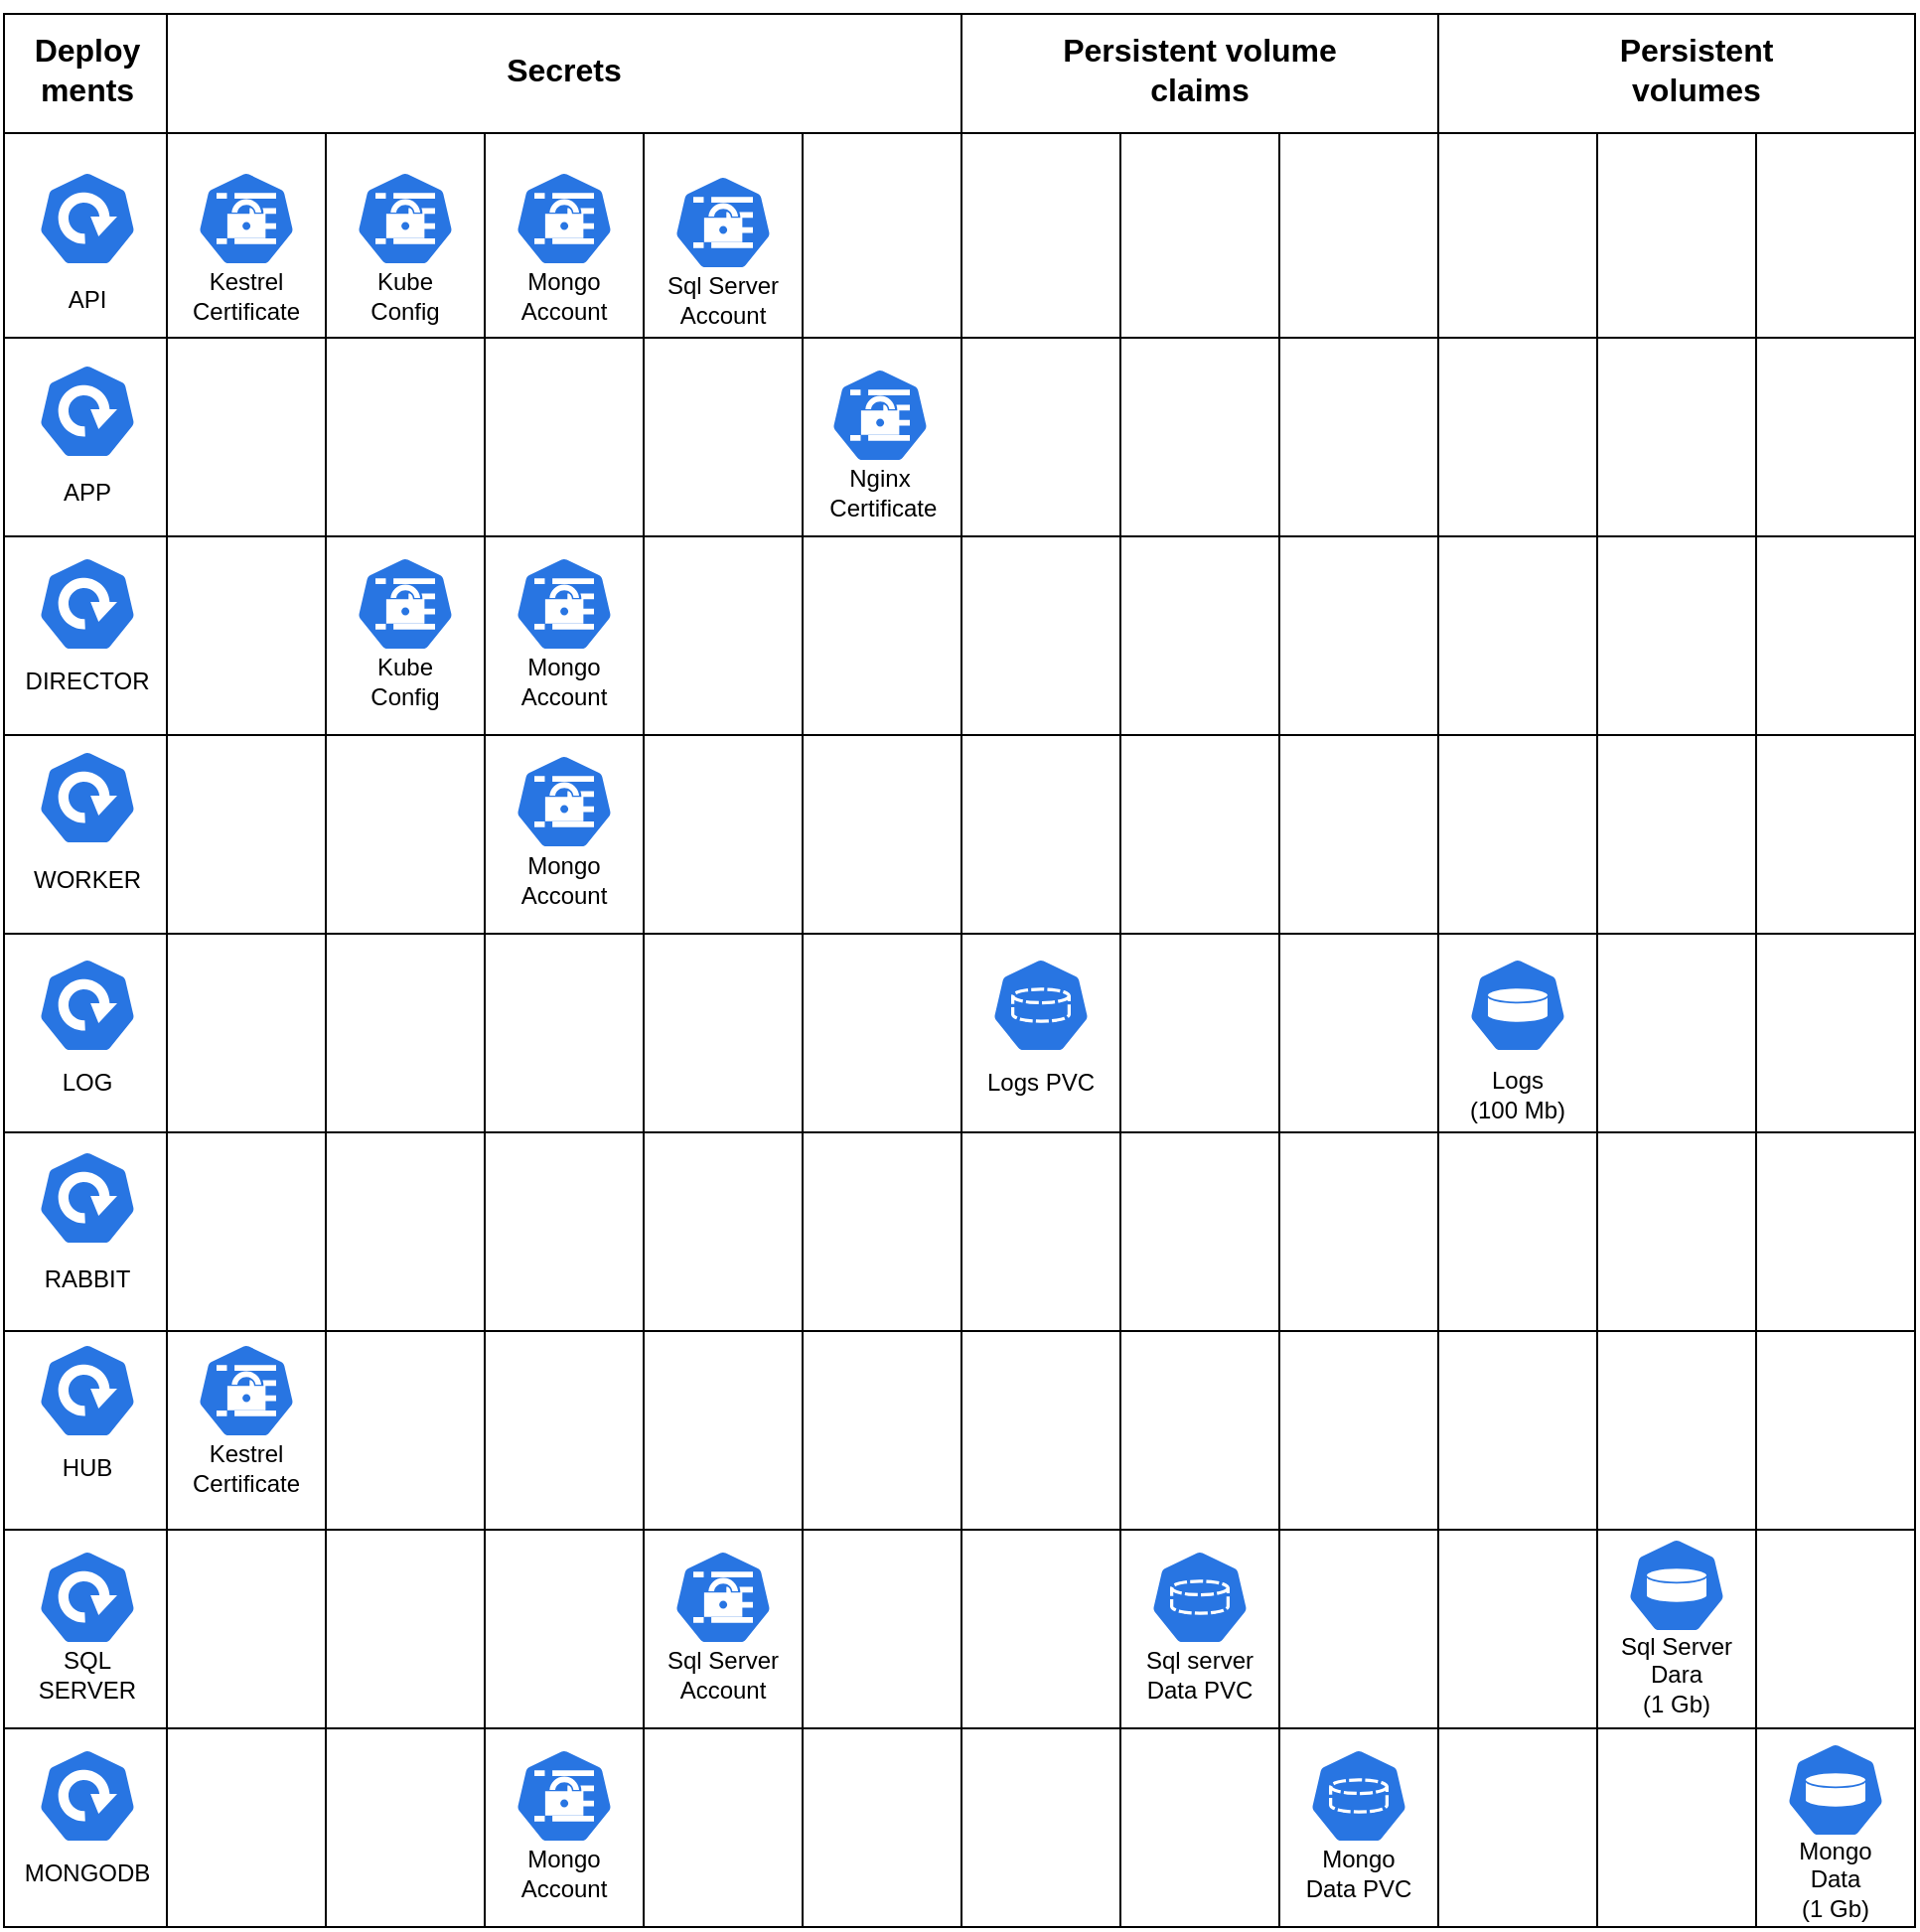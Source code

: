 <mxfile version="15.8.4" type="device"><diagram id="Qv21X9zmG5HvRVlAdfBY" name="Logo"><mxGraphModel dx="2664" dy="1442" grid="1" gridSize="10" guides="1" tooltips="1" connect="1" arrows="1" fold="1" page="1" pageScale="1" pageWidth="827" pageHeight="1169" math="0" shadow="0"><root><mxCell id="0"/><mxCell id="1" parent="0"/><mxCell id="XZ6KoL875dCbNSZmoyp0-61" value="" style="rounded=0;whiteSpace=wrap;html=1;labelBackgroundColor=#66FFB3;fontSize=16;strokeWidth=1;" vertex="1" parent="1"><mxGeometry x="-522" y="127" width="82" height="60" as="geometry"/></mxCell><mxCell id="XZ6KoL875dCbNSZmoyp0-62" value="" style="rounded=0;whiteSpace=wrap;html=1;labelBackgroundColor=#66FFB3;fontSize=16;strokeWidth=1;" vertex="1" parent="1"><mxGeometry x="200" y="127" width="240" height="60" as="geometry"/></mxCell><mxCell id="XZ6KoL875dCbNSZmoyp0-63" value="" style="rounded=0;whiteSpace=wrap;html=1;labelBackgroundColor=#66FFB3;fontSize=16;strokeWidth=1;" vertex="1" parent="1"><mxGeometry x="-40" y="127" width="240" height="60" as="geometry"/></mxCell><mxCell id="XZ6KoL875dCbNSZmoyp0-64" value="" style="rounded=0;whiteSpace=wrap;html=1;labelBackgroundColor=#66FFB3;fontSize=16;strokeWidth=1;" vertex="1" parent="1"><mxGeometry x="-440" y="127" width="400" height="60" as="geometry"/></mxCell><mxCell id="XZ6KoL875dCbNSZmoyp0-65" value="" style="shape=table;html=1;whiteSpace=wrap;startSize=0;container=1;collapsible=0;childLayout=tableLayout;fontSize=16;strokeWidth=1;" vertex="1" parent="1"><mxGeometry x="-522" y="187" width="962" height="903" as="geometry"/></mxCell><mxCell id="XZ6KoL875dCbNSZmoyp0-66" value="" style="shape=partialRectangle;html=1;whiteSpace=wrap;collapsible=0;dropTarget=0;pointerEvents=0;fillColor=none;top=0;left=0;bottom=0;right=0;points=[[0,0.5],[1,0.5]];portConstraint=eastwest;fontSize=16;strokeWidth=3;" vertex="1" parent="XZ6KoL875dCbNSZmoyp0-65"><mxGeometry width="962" height="103" as="geometry"/></mxCell><mxCell id="XZ6KoL875dCbNSZmoyp0-67" value="" style="shape=partialRectangle;html=1;whiteSpace=wrap;connectable=0;fillColor=none;top=0;left=0;bottom=0;right=0;overflow=hidden;pointerEvents=1;fontSize=16;strokeWidth=3;" vertex="1" parent="XZ6KoL875dCbNSZmoyp0-66"><mxGeometry width="82" height="103" as="geometry"><mxRectangle width="82" height="103" as="alternateBounds"/></mxGeometry></mxCell><mxCell id="XZ6KoL875dCbNSZmoyp0-68" value="" style="shape=partialRectangle;html=1;whiteSpace=wrap;connectable=0;fillColor=none;top=0;left=0;bottom=0;right=0;overflow=hidden;pointerEvents=1;fontSize=16;strokeWidth=3;" vertex="1" parent="XZ6KoL875dCbNSZmoyp0-66"><mxGeometry x="82" width="80" height="103" as="geometry"><mxRectangle width="80" height="103" as="alternateBounds"/></mxGeometry></mxCell><mxCell id="XZ6KoL875dCbNSZmoyp0-69" style="shape=partialRectangle;html=1;whiteSpace=wrap;connectable=0;fillColor=none;top=0;left=0;bottom=0;right=0;overflow=hidden;pointerEvents=1;fontSize=16;strokeWidth=3;" vertex="1" parent="XZ6KoL875dCbNSZmoyp0-66"><mxGeometry x="162" width="80" height="103" as="geometry"><mxRectangle width="80" height="103" as="alternateBounds"/></mxGeometry></mxCell><mxCell id="XZ6KoL875dCbNSZmoyp0-70" style="shape=partialRectangle;html=1;whiteSpace=wrap;connectable=0;fillColor=none;top=0;left=0;bottom=0;right=0;overflow=hidden;pointerEvents=1;fontSize=16;strokeWidth=3;" vertex="1" parent="XZ6KoL875dCbNSZmoyp0-66"><mxGeometry x="242" width="80" height="103" as="geometry"><mxRectangle width="80" height="103" as="alternateBounds"/></mxGeometry></mxCell><mxCell id="XZ6KoL875dCbNSZmoyp0-71" style="shape=partialRectangle;html=1;whiteSpace=wrap;connectable=0;fillColor=none;top=0;left=0;bottom=0;right=0;overflow=hidden;pointerEvents=1;fontSize=16;strokeWidth=3;" vertex="1" parent="XZ6KoL875dCbNSZmoyp0-66"><mxGeometry x="322" width="80" height="103" as="geometry"><mxRectangle width="80" height="103" as="alternateBounds"/></mxGeometry></mxCell><mxCell id="XZ6KoL875dCbNSZmoyp0-72" style="shape=partialRectangle;html=1;whiteSpace=wrap;connectable=0;fillColor=none;top=0;left=0;bottom=0;right=0;overflow=hidden;pointerEvents=1;fontSize=16;strokeWidth=3;" vertex="1" parent="XZ6KoL875dCbNSZmoyp0-66"><mxGeometry x="402" width="80" height="103" as="geometry"><mxRectangle width="80" height="103" as="alternateBounds"/></mxGeometry></mxCell><mxCell id="XZ6KoL875dCbNSZmoyp0-73" style="shape=partialRectangle;html=1;whiteSpace=wrap;connectable=0;fillColor=none;top=0;left=0;bottom=0;right=0;overflow=hidden;pointerEvents=1;fontSize=16;strokeWidth=3;" vertex="1" parent="XZ6KoL875dCbNSZmoyp0-66"><mxGeometry x="482" width="80" height="103" as="geometry"><mxRectangle width="80" height="103" as="alternateBounds"/></mxGeometry></mxCell><mxCell id="XZ6KoL875dCbNSZmoyp0-74" style="shape=partialRectangle;html=1;whiteSpace=wrap;connectable=0;fillColor=none;top=0;left=0;bottom=0;right=0;overflow=hidden;pointerEvents=1;fontSize=16;strokeWidth=3;" vertex="1" parent="XZ6KoL875dCbNSZmoyp0-66"><mxGeometry x="562" width="80" height="103" as="geometry"><mxRectangle width="80" height="103" as="alternateBounds"/></mxGeometry></mxCell><mxCell id="XZ6KoL875dCbNSZmoyp0-75" style="shape=partialRectangle;html=1;whiteSpace=wrap;connectable=0;fillColor=none;top=0;left=0;bottom=0;right=0;overflow=hidden;pointerEvents=1;fontSize=16;strokeWidth=3;" vertex="1" parent="XZ6KoL875dCbNSZmoyp0-66"><mxGeometry x="642" width="80" height="103" as="geometry"><mxRectangle width="80" height="103" as="alternateBounds"/></mxGeometry></mxCell><mxCell id="XZ6KoL875dCbNSZmoyp0-76" style="shape=partialRectangle;html=1;whiteSpace=wrap;connectable=0;fillColor=none;top=0;left=0;bottom=0;right=0;overflow=hidden;pointerEvents=1;fontSize=16;strokeWidth=3;" vertex="1" parent="XZ6KoL875dCbNSZmoyp0-66"><mxGeometry x="722" width="80" height="103" as="geometry"><mxRectangle width="80" height="103" as="alternateBounds"/></mxGeometry></mxCell><mxCell id="XZ6KoL875dCbNSZmoyp0-77" style="shape=partialRectangle;html=1;whiteSpace=wrap;connectable=0;fillColor=none;top=0;left=0;bottom=0;right=0;overflow=hidden;pointerEvents=1;fontSize=16;strokeWidth=3;" vertex="1" parent="XZ6KoL875dCbNSZmoyp0-66"><mxGeometry x="802" width="80" height="103" as="geometry"><mxRectangle width="80" height="103" as="alternateBounds"/></mxGeometry></mxCell><mxCell id="XZ6KoL875dCbNSZmoyp0-78" style="shape=partialRectangle;html=1;whiteSpace=wrap;connectable=0;fillColor=none;top=0;left=0;bottom=0;right=0;overflow=hidden;pointerEvents=1;fontSize=16;strokeWidth=3;" vertex="1" parent="XZ6KoL875dCbNSZmoyp0-66"><mxGeometry x="882" width="80" height="103" as="geometry"><mxRectangle width="80" height="103" as="alternateBounds"/></mxGeometry></mxCell><mxCell id="XZ6KoL875dCbNSZmoyp0-79" value="" style="shape=partialRectangle;html=1;whiteSpace=wrap;collapsible=0;dropTarget=0;pointerEvents=0;fillColor=none;top=0;left=0;bottom=0;right=0;points=[[0,0.5],[1,0.5]];portConstraint=eastwest;fontSize=16;strokeWidth=3;" vertex="1" parent="XZ6KoL875dCbNSZmoyp0-65"><mxGeometry y="103" width="962" height="100" as="geometry"/></mxCell><mxCell id="XZ6KoL875dCbNSZmoyp0-80" value="" style="shape=partialRectangle;html=1;whiteSpace=wrap;connectable=0;fillColor=none;top=0;left=0;bottom=0;right=0;overflow=hidden;pointerEvents=1;fontSize=16;strokeWidth=3;" vertex="1" parent="XZ6KoL875dCbNSZmoyp0-79"><mxGeometry width="82" height="100" as="geometry"><mxRectangle width="82" height="100" as="alternateBounds"/></mxGeometry></mxCell><mxCell id="XZ6KoL875dCbNSZmoyp0-81" value="" style="shape=partialRectangle;html=1;whiteSpace=wrap;connectable=0;fillColor=none;top=0;left=0;bottom=0;right=0;overflow=hidden;pointerEvents=1;fontSize=16;strokeWidth=3;" vertex="1" parent="XZ6KoL875dCbNSZmoyp0-79"><mxGeometry x="82" width="80" height="100" as="geometry"><mxRectangle width="80" height="100" as="alternateBounds"/></mxGeometry></mxCell><mxCell id="XZ6KoL875dCbNSZmoyp0-82" style="shape=partialRectangle;html=1;whiteSpace=wrap;connectable=0;fillColor=none;top=0;left=0;bottom=0;right=0;overflow=hidden;pointerEvents=1;fontSize=16;strokeWidth=3;" vertex="1" parent="XZ6KoL875dCbNSZmoyp0-79"><mxGeometry x="162" width="80" height="100" as="geometry"><mxRectangle width="80" height="100" as="alternateBounds"/></mxGeometry></mxCell><mxCell id="XZ6KoL875dCbNSZmoyp0-83" style="shape=partialRectangle;html=1;whiteSpace=wrap;connectable=0;fillColor=none;top=0;left=0;bottom=0;right=0;overflow=hidden;pointerEvents=1;fontSize=16;strokeWidth=3;" vertex="1" parent="XZ6KoL875dCbNSZmoyp0-79"><mxGeometry x="242" width="80" height="100" as="geometry"><mxRectangle width="80" height="100" as="alternateBounds"/></mxGeometry></mxCell><mxCell id="XZ6KoL875dCbNSZmoyp0-84" style="shape=partialRectangle;html=1;whiteSpace=wrap;connectable=0;fillColor=none;top=0;left=0;bottom=0;right=0;overflow=hidden;pointerEvents=1;fontSize=16;strokeWidth=3;" vertex="1" parent="XZ6KoL875dCbNSZmoyp0-79"><mxGeometry x="322" width="80" height="100" as="geometry"><mxRectangle width="80" height="100" as="alternateBounds"/></mxGeometry></mxCell><mxCell id="XZ6KoL875dCbNSZmoyp0-85" style="shape=partialRectangle;html=1;whiteSpace=wrap;connectable=0;fillColor=none;top=0;left=0;bottom=0;right=0;overflow=hidden;pointerEvents=1;fontSize=16;strokeWidth=3;" vertex="1" parent="XZ6KoL875dCbNSZmoyp0-79"><mxGeometry x="402" width="80" height="100" as="geometry"><mxRectangle width="80" height="100" as="alternateBounds"/></mxGeometry></mxCell><mxCell id="XZ6KoL875dCbNSZmoyp0-86" style="shape=partialRectangle;html=1;whiteSpace=wrap;connectable=0;fillColor=none;top=0;left=0;bottom=0;right=0;overflow=hidden;pointerEvents=1;fontSize=16;strokeWidth=3;" vertex="1" parent="XZ6KoL875dCbNSZmoyp0-79"><mxGeometry x="482" width="80" height="100" as="geometry"><mxRectangle width="80" height="100" as="alternateBounds"/></mxGeometry></mxCell><mxCell id="XZ6KoL875dCbNSZmoyp0-87" style="shape=partialRectangle;html=1;whiteSpace=wrap;connectable=0;fillColor=none;top=0;left=0;bottom=0;right=0;overflow=hidden;pointerEvents=1;fontSize=16;strokeWidth=3;" vertex="1" parent="XZ6KoL875dCbNSZmoyp0-79"><mxGeometry x="562" width="80" height="100" as="geometry"><mxRectangle width="80" height="100" as="alternateBounds"/></mxGeometry></mxCell><mxCell id="XZ6KoL875dCbNSZmoyp0-88" style="shape=partialRectangle;html=1;whiteSpace=wrap;connectable=0;fillColor=none;top=0;left=0;bottom=0;right=0;overflow=hidden;pointerEvents=1;fontSize=16;strokeWidth=3;" vertex="1" parent="XZ6KoL875dCbNSZmoyp0-79"><mxGeometry x="642" width="80" height="100" as="geometry"><mxRectangle width="80" height="100" as="alternateBounds"/></mxGeometry></mxCell><mxCell id="XZ6KoL875dCbNSZmoyp0-89" style="shape=partialRectangle;html=1;whiteSpace=wrap;connectable=0;fillColor=none;top=0;left=0;bottom=0;right=0;overflow=hidden;pointerEvents=1;fontSize=16;strokeWidth=3;" vertex="1" parent="XZ6KoL875dCbNSZmoyp0-79"><mxGeometry x="722" width="80" height="100" as="geometry"><mxRectangle width="80" height="100" as="alternateBounds"/></mxGeometry></mxCell><mxCell id="XZ6KoL875dCbNSZmoyp0-90" style="shape=partialRectangle;html=1;whiteSpace=wrap;connectable=0;fillColor=none;top=0;left=0;bottom=0;right=0;overflow=hidden;pointerEvents=1;fontSize=16;strokeWidth=3;" vertex="1" parent="XZ6KoL875dCbNSZmoyp0-79"><mxGeometry x="802" width="80" height="100" as="geometry"><mxRectangle width="80" height="100" as="alternateBounds"/></mxGeometry></mxCell><mxCell id="XZ6KoL875dCbNSZmoyp0-91" style="shape=partialRectangle;html=1;whiteSpace=wrap;connectable=0;fillColor=none;top=0;left=0;bottom=0;right=0;overflow=hidden;pointerEvents=1;fontSize=16;strokeWidth=3;" vertex="1" parent="XZ6KoL875dCbNSZmoyp0-79"><mxGeometry x="882" width="80" height="100" as="geometry"><mxRectangle width="80" height="100" as="alternateBounds"/></mxGeometry></mxCell><mxCell id="XZ6KoL875dCbNSZmoyp0-92" value="" style="shape=partialRectangle;html=1;whiteSpace=wrap;collapsible=0;dropTarget=0;pointerEvents=0;fillColor=none;top=0;left=0;bottom=0;right=0;points=[[0,0.5],[1,0.5]];portConstraint=eastwest;fontSize=16;strokeWidth=3;" vertex="1" parent="XZ6KoL875dCbNSZmoyp0-65"><mxGeometry y="203" width="962" height="100" as="geometry"/></mxCell><mxCell id="XZ6KoL875dCbNSZmoyp0-93" value="" style="shape=partialRectangle;html=1;whiteSpace=wrap;connectable=0;fillColor=none;top=0;left=0;bottom=0;right=0;overflow=hidden;pointerEvents=1;fontSize=16;strokeWidth=3;" vertex="1" parent="XZ6KoL875dCbNSZmoyp0-92"><mxGeometry width="82" height="100" as="geometry"><mxRectangle width="82" height="100" as="alternateBounds"/></mxGeometry></mxCell><mxCell id="XZ6KoL875dCbNSZmoyp0-94" value="" style="shape=partialRectangle;html=1;whiteSpace=wrap;connectable=0;fillColor=none;top=0;left=0;bottom=0;right=0;overflow=hidden;pointerEvents=1;fontSize=16;strokeWidth=3;" vertex="1" parent="XZ6KoL875dCbNSZmoyp0-92"><mxGeometry x="82" width="80" height="100" as="geometry"><mxRectangle width="80" height="100" as="alternateBounds"/></mxGeometry></mxCell><mxCell id="XZ6KoL875dCbNSZmoyp0-95" style="shape=partialRectangle;html=1;whiteSpace=wrap;connectable=0;fillColor=none;top=0;left=0;bottom=0;right=0;overflow=hidden;pointerEvents=1;fontSize=16;strokeWidth=3;" vertex="1" parent="XZ6KoL875dCbNSZmoyp0-92"><mxGeometry x="162" width="80" height="100" as="geometry"><mxRectangle width="80" height="100" as="alternateBounds"/></mxGeometry></mxCell><mxCell id="XZ6KoL875dCbNSZmoyp0-96" style="shape=partialRectangle;html=1;whiteSpace=wrap;connectable=0;fillColor=none;top=0;left=0;bottom=0;right=0;overflow=hidden;pointerEvents=1;fontSize=16;strokeWidth=3;" vertex="1" parent="XZ6KoL875dCbNSZmoyp0-92"><mxGeometry x="242" width="80" height="100" as="geometry"><mxRectangle width="80" height="100" as="alternateBounds"/></mxGeometry></mxCell><mxCell id="XZ6KoL875dCbNSZmoyp0-97" style="shape=partialRectangle;html=1;whiteSpace=wrap;connectable=0;fillColor=none;top=0;left=0;bottom=0;right=0;overflow=hidden;pointerEvents=1;fontSize=16;strokeWidth=3;" vertex="1" parent="XZ6KoL875dCbNSZmoyp0-92"><mxGeometry x="322" width="80" height="100" as="geometry"><mxRectangle width="80" height="100" as="alternateBounds"/></mxGeometry></mxCell><mxCell id="XZ6KoL875dCbNSZmoyp0-98" style="shape=partialRectangle;html=1;whiteSpace=wrap;connectable=0;fillColor=none;top=0;left=0;bottom=0;right=0;overflow=hidden;pointerEvents=1;fontSize=16;strokeWidth=3;" vertex="1" parent="XZ6KoL875dCbNSZmoyp0-92"><mxGeometry x="402" width="80" height="100" as="geometry"><mxRectangle width="80" height="100" as="alternateBounds"/></mxGeometry></mxCell><mxCell id="XZ6KoL875dCbNSZmoyp0-99" style="shape=partialRectangle;html=1;whiteSpace=wrap;connectable=0;fillColor=none;top=0;left=0;bottom=0;right=0;overflow=hidden;pointerEvents=1;fontSize=16;strokeWidth=3;" vertex="1" parent="XZ6KoL875dCbNSZmoyp0-92"><mxGeometry x="482" width="80" height="100" as="geometry"><mxRectangle width="80" height="100" as="alternateBounds"/></mxGeometry></mxCell><mxCell id="XZ6KoL875dCbNSZmoyp0-100" style="shape=partialRectangle;html=1;whiteSpace=wrap;connectable=0;fillColor=none;top=0;left=0;bottom=0;right=0;overflow=hidden;pointerEvents=1;fontSize=16;strokeWidth=3;" vertex="1" parent="XZ6KoL875dCbNSZmoyp0-92"><mxGeometry x="562" width="80" height="100" as="geometry"><mxRectangle width="80" height="100" as="alternateBounds"/></mxGeometry></mxCell><mxCell id="XZ6KoL875dCbNSZmoyp0-101" style="shape=partialRectangle;html=1;whiteSpace=wrap;connectable=0;fillColor=none;top=0;left=0;bottom=0;right=0;overflow=hidden;pointerEvents=1;fontSize=16;strokeWidth=3;" vertex="1" parent="XZ6KoL875dCbNSZmoyp0-92"><mxGeometry x="642" width="80" height="100" as="geometry"><mxRectangle width="80" height="100" as="alternateBounds"/></mxGeometry></mxCell><mxCell id="XZ6KoL875dCbNSZmoyp0-102" style="shape=partialRectangle;html=1;whiteSpace=wrap;connectable=0;fillColor=none;top=0;left=0;bottom=0;right=0;overflow=hidden;pointerEvents=1;fontSize=16;strokeWidth=3;" vertex="1" parent="XZ6KoL875dCbNSZmoyp0-92"><mxGeometry x="722" width="80" height="100" as="geometry"><mxRectangle width="80" height="100" as="alternateBounds"/></mxGeometry></mxCell><mxCell id="XZ6KoL875dCbNSZmoyp0-103" style="shape=partialRectangle;html=1;whiteSpace=wrap;connectable=0;fillColor=none;top=0;left=0;bottom=0;right=0;overflow=hidden;pointerEvents=1;fontSize=16;strokeWidth=3;" vertex="1" parent="XZ6KoL875dCbNSZmoyp0-92"><mxGeometry x="802" width="80" height="100" as="geometry"><mxRectangle width="80" height="100" as="alternateBounds"/></mxGeometry></mxCell><mxCell id="XZ6KoL875dCbNSZmoyp0-104" style="shape=partialRectangle;html=1;whiteSpace=wrap;connectable=0;fillColor=none;top=0;left=0;bottom=0;right=0;overflow=hidden;pointerEvents=1;fontSize=16;strokeWidth=3;" vertex="1" parent="XZ6KoL875dCbNSZmoyp0-92"><mxGeometry x="882" width="80" height="100" as="geometry"><mxRectangle width="80" height="100" as="alternateBounds"/></mxGeometry></mxCell><mxCell id="XZ6KoL875dCbNSZmoyp0-105" style="shape=partialRectangle;html=1;whiteSpace=wrap;collapsible=0;dropTarget=0;pointerEvents=0;fillColor=none;top=0;left=0;bottom=0;right=0;points=[[0,0.5],[1,0.5]];portConstraint=eastwest;fontSize=16;strokeWidth=3;" vertex="1" parent="XZ6KoL875dCbNSZmoyp0-65"><mxGeometry y="303" width="962" height="100" as="geometry"/></mxCell><mxCell id="XZ6KoL875dCbNSZmoyp0-106" style="shape=partialRectangle;html=1;whiteSpace=wrap;connectable=0;fillColor=none;top=0;left=0;bottom=0;right=0;overflow=hidden;pointerEvents=1;fontSize=16;strokeWidth=3;" vertex="1" parent="XZ6KoL875dCbNSZmoyp0-105"><mxGeometry width="82" height="100" as="geometry"><mxRectangle width="82" height="100" as="alternateBounds"/></mxGeometry></mxCell><mxCell id="XZ6KoL875dCbNSZmoyp0-107" style="shape=partialRectangle;html=1;whiteSpace=wrap;connectable=0;fillColor=none;top=0;left=0;bottom=0;right=0;overflow=hidden;pointerEvents=1;fontSize=16;strokeWidth=3;" vertex="1" parent="XZ6KoL875dCbNSZmoyp0-105"><mxGeometry x="82" width="80" height="100" as="geometry"><mxRectangle width="80" height="100" as="alternateBounds"/></mxGeometry></mxCell><mxCell id="XZ6KoL875dCbNSZmoyp0-108" style="shape=partialRectangle;html=1;whiteSpace=wrap;connectable=0;fillColor=none;top=0;left=0;bottom=0;right=0;overflow=hidden;pointerEvents=1;fontSize=16;strokeWidth=3;" vertex="1" parent="XZ6KoL875dCbNSZmoyp0-105"><mxGeometry x="162" width="80" height="100" as="geometry"><mxRectangle width="80" height="100" as="alternateBounds"/></mxGeometry></mxCell><mxCell id="XZ6KoL875dCbNSZmoyp0-109" style="shape=partialRectangle;html=1;whiteSpace=wrap;connectable=0;fillColor=none;top=0;left=0;bottom=0;right=0;overflow=hidden;pointerEvents=1;fontSize=16;strokeWidth=3;" vertex="1" parent="XZ6KoL875dCbNSZmoyp0-105"><mxGeometry x="242" width="80" height="100" as="geometry"><mxRectangle width="80" height="100" as="alternateBounds"/></mxGeometry></mxCell><mxCell id="XZ6KoL875dCbNSZmoyp0-110" style="shape=partialRectangle;html=1;whiteSpace=wrap;connectable=0;fillColor=none;top=0;left=0;bottom=0;right=0;overflow=hidden;pointerEvents=1;fontSize=16;strokeWidth=3;" vertex="1" parent="XZ6KoL875dCbNSZmoyp0-105"><mxGeometry x="322" width="80" height="100" as="geometry"><mxRectangle width="80" height="100" as="alternateBounds"/></mxGeometry></mxCell><mxCell id="XZ6KoL875dCbNSZmoyp0-111" style="shape=partialRectangle;html=1;whiteSpace=wrap;connectable=0;fillColor=none;top=0;left=0;bottom=0;right=0;overflow=hidden;pointerEvents=1;fontSize=16;strokeWidth=3;" vertex="1" parent="XZ6KoL875dCbNSZmoyp0-105"><mxGeometry x="402" width="80" height="100" as="geometry"><mxRectangle width="80" height="100" as="alternateBounds"/></mxGeometry></mxCell><mxCell id="XZ6KoL875dCbNSZmoyp0-112" style="shape=partialRectangle;html=1;whiteSpace=wrap;connectable=0;fillColor=none;top=0;left=0;bottom=0;right=0;overflow=hidden;pointerEvents=1;fontSize=16;strokeWidth=3;" vertex="1" parent="XZ6KoL875dCbNSZmoyp0-105"><mxGeometry x="482" width="80" height="100" as="geometry"><mxRectangle width="80" height="100" as="alternateBounds"/></mxGeometry></mxCell><mxCell id="XZ6KoL875dCbNSZmoyp0-113" style="shape=partialRectangle;html=1;whiteSpace=wrap;connectable=0;fillColor=none;top=0;left=0;bottom=0;right=0;overflow=hidden;pointerEvents=1;fontSize=16;strokeWidth=3;" vertex="1" parent="XZ6KoL875dCbNSZmoyp0-105"><mxGeometry x="562" width="80" height="100" as="geometry"><mxRectangle width="80" height="100" as="alternateBounds"/></mxGeometry></mxCell><mxCell id="XZ6KoL875dCbNSZmoyp0-114" style="shape=partialRectangle;html=1;whiteSpace=wrap;connectable=0;fillColor=none;top=0;left=0;bottom=0;right=0;overflow=hidden;pointerEvents=1;fontSize=16;strokeWidth=3;" vertex="1" parent="XZ6KoL875dCbNSZmoyp0-105"><mxGeometry x="642" width="80" height="100" as="geometry"><mxRectangle width="80" height="100" as="alternateBounds"/></mxGeometry></mxCell><mxCell id="XZ6KoL875dCbNSZmoyp0-115" style="shape=partialRectangle;html=1;whiteSpace=wrap;connectable=0;fillColor=none;top=0;left=0;bottom=0;right=0;overflow=hidden;pointerEvents=1;fontSize=16;strokeWidth=3;" vertex="1" parent="XZ6KoL875dCbNSZmoyp0-105"><mxGeometry x="722" width="80" height="100" as="geometry"><mxRectangle width="80" height="100" as="alternateBounds"/></mxGeometry></mxCell><mxCell id="XZ6KoL875dCbNSZmoyp0-116" style="shape=partialRectangle;html=1;whiteSpace=wrap;connectable=0;fillColor=none;top=0;left=0;bottom=0;right=0;overflow=hidden;pointerEvents=1;fontSize=16;strokeWidth=3;" vertex="1" parent="XZ6KoL875dCbNSZmoyp0-105"><mxGeometry x="802" width="80" height="100" as="geometry"><mxRectangle width="80" height="100" as="alternateBounds"/></mxGeometry></mxCell><mxCell id="XZ6KoL875dCbNSZmoyp0-117" style="shape=partialRectangle;html=1;whiteSpace=wrap;connectable=0;fillColor=none;top=0;left=0;bottom=0;right=0;overflow=hidden;pointerEvents=1;fontSize=16;strokeWidth=3;" vertex="1" parent="XZ6KoL875dCbNSZmoyp0-105"><mxGeometry x="882" width="80" height="100" as="geometry"><mxRectangle width="80" height="100" as="alternateBounds"/></mxGeometry></mxCell><mxCell id="XZ6KoL875dCbNSZmoyp0-118" style="shape=partialRectangle;html=1;whiteSpace=wrap;collapsible=0;dropTarget=0;pointerEvents=0;fillColor=none;top=0;left=0;bottom=0;right=0;points=[[0,0.5],[1,0.5]];portConstraint=eastwest;fontSize=16;strokeWidth=3;" vertex="1" parent="XZ6KoL875dCbNSZmoyp0-65"><mxGeometry y="403" width="962" height="100" as="geometry"/></mxCell><mxCell id="XZ6KoL875dCbNSZmoyp0-119" style="shape=partialRectangle;html=1;whiteSpace=wrap;connectable=0;fillColor=none;top=0;left=0;bottom=0;right=0;overflow=hidden;pointerEvents=1;fontSize=16;strokeWidth=3;" vertex="1" parent="XZ6KoL875dCbNSZmoyp0-118"><mxGeometry width="82" height="100" as="geometry"><mxRectangle width="82" height="100" as="alternateBounds"/></mxGeometry></mxCell><mxCell id="XZ6KoL875dCbNSZmoyp0-120" style="shape=partialRectangle;html=1;whiteSpace=wrap;connectable=0;fillColor=none;top=0;left=0;bottom=0;right=0;overflow=hidden;pointerEvents=1;fontSize=16;strokeWidth=3;" vertex="1" parent="XZ6KoL875dCbNSZmoyp0-118"><mxGeometry x="82" width="80" height="100" as="geometry"><mxRectangle width="80" height="100" as="alternateBounds"/></mxGeometry></mxCell><mxCell id="XZ6KoL875dCbNSZmoyp0-121" style="shape=partialRectangle;html=1;whiteSpace=wrap;connectable=0;fillColor=none;top=0;left=0;bottom=0;right=0;overflow=hidden;pointerEvents=1;fontSize=16;strokeWidth=3;" vertex="1" parent="XZ6KoL875dCbNSZmoyp0-118"><mxGeometry x="162" width="80" height="100" as="geometry"><mxRectangle width="80" height="100" as="alternateBounds"/></mxGeometry></mxCell><mxCell id="XZ6KoL875dCbNSZmoyp0-122" style="shape=partialRectangle;html=1;whiteSpace=wrap;connectable=0;fillColor=none;top=0;left=0;bottom=0;right=0;overflow=hidden;pointerEvents=1;fontSize=16;strokeWidth=3;" vertex="1" parent="XZ6KoL875dCbNSZmoyp0-118"><mxGeometry x="242" width="80" height="100" as="geometry"><mxRectangle width="80" height="100" as="alternateBounds"/></mxGeometry></mxCell><mxCell id="XZ6KoL875dCbNSZmoyp0-123" style="shape=partialRectangle;html=1;whiteSpace=wrap;connectable=0;fillColor=none;top=0;left=0;bottom=0;right=0;overflow=hidden;pointerEvents=1;fontSize=16;strokeWidth=3;" vertex="1" parent="XZ6KoL875dCbNSZmoyp0-118"><mxGeometry x="322" width="80" height="100" as="geometry"><mxRectangle width="80" height="100" as="alternateBounds"/></mxGeometry></mxCell><mxCell id="XZ6KoL875dCbNSZmoyp0-124" style="shape=partialRectangle;html=1;whiteSpace=wrap;connectable=0;fillColor=none;top=0;left=0;bottom=0;right=0;overflow=hidden;pointerEvents=1;fontSize=16;strokeWidth=3;" vertex="1" parent="XZ6KoL875dCbNSZmoyp0-118"><mxGeometry x="402" width="80" height="100" as="geometry"><mxRectangle width="80" height="100" as="alternateBounds"/></mxGeometry></mxCell><mxCell id="XZ6KoL875dCbNSZmoyp0-125" style="shape=partialRectangle;html=1;whiteSpace=wrap;connectable=0;fillColor=none;top=0;left=0;bottom=0;right=0;overflow=hidden;pointerEvents=1;fontSize=16;strokeWidth=3;" vertex="1" parent="XZ6KoL875dCbNSZmoyp0-118"><mxGeometry x="482" width="80" height="100" as="geometry"><mxRectangle width="80" height="100" as="alternateBounds"/></mxGeometry></mxCell><mxCell id="XZ6KoL875dCbNSZmoyp0-126" style="shape=partialRectangle;html=1;whiteSpace=wrap;connectable=0;fillColor=none;top=0;left=0;bottom=0;right=0;overflow=hidden;pointerEvents=1;fontSize=16;strokeWidth=3;" vertex="1" parent="XZ6KoL875dCbNSZmoyp0-118"><mxGeometry x="562" width="80" height="100" as="geometry"><mxRectangle width="80" height="100" as="alternateBounds"/></mxGeometry></mxCell><mxCell id="XZ6KoL875dCbNSZmoyp0-127" style="shape=partialRectangle;html=1;whiteSpace=wrap;connectable=0;fillColor=none;top=0;left=0;bottom=0;right=0;overflow=hidden;pointerEvents=1;fontSize=16;strokeWidth=3;" vertex="1" parent="XZ6KoL875dCbNSZmoyp0-118"><mxGeometry x="642" width="80" height="100" as="geometry"><mxRectangle width="80" height="100" as="alternateBounds"/></mxGeometry></mxCell><mxCell id="XZ6KoL875dCbNSZmoyp0-128" style="shape=partialRectangle;html=1;whiteSpace=wrap;connectable=0;fillColor=none;top=0;left=0;bottom=0;right=0;overflow=hidden;pointerEvents=1;fontSize=16;strokeWidth=3;" vertex="1" parent="XZ6KoL875dCbNSZmoyp0-118"><mxGeometry x="722" width="80" height="100" as="geometry"><mxRectangle width="80" height="100" as="alternateBounds"/></mxGeometry></mxCell><mxCell id="XZ6KoL875dCbNSZmoyp0-129" style="shape=partialRectangle;html=1;whiteSpace=wrap;connectable=0;fillColor=none;top=0;left=0;bottom=0;right=0;overflow=hidden;pointerEvents=1;fontSize=16;strokeWidth=3;" vertex="1" parent="XZ6KoL875dCbNSZmoyp0-118"><mxGeometry x="802" width="80" height="100" as="geometry"><mxRectangle width="80" height="100" as="alternateBounds"/></mxGeometry></mxCell><mxCell id="XZ6KoL875dCbNSZmoyp0-130" style="shape=partialRectangle;html=1;whiteSpace=wrap;connectable=0;fillColor=none;top=0;left=0;bottom=0;right=0;overflow=hidden;pointerEvents=1;fontSize=16;strokeWidth=3;" vertex="1" parent="XZ6KoL875dCbNSZmoyp0-118"><mxGeometry x="882" width="80" height="100" as="geometry"><mxRectangle width="80" height="100" as="alternateBounds"/></mxGeometry></mxCell><mxCell id="XZ6KoL875dCbNSZmoyp0-131" style="shape=partialRectangle;html=1;whiteSpace=wrap;collapsible=0;dropTarget=0;pointerEvents=0;fillColor=none;top=0;left=0;bottom=0;right=0;points=[[0,0.5],[1,0.5]];portConstraint=eastwest;fontSize=16;strokeWidth=3;" vertex="1" parent="XZ6KoL875dCbNSZmoyp0-65"><mxGeometry y="503" width="962" height="100" as="geometry"/></mxCell><mxCell id="XZ6KoL875dCbNSZmoyp0-132" style="shape=partialRectangle;html=1;whiteSpace=wrap;connectable=0;fillColor=none;top=0;left=0;bottom=0;right=0;overflow=hidden;pointerEvents=1;fontSize=16;strokeWidth=3;" vertex="1" parent="XZ6KoL875dCbNSZmoyp0-131"><mxGeometry width="82" height="100" as="geometry"><mxRectangle width="82" height="100" as="alternateBounds"/></mxGeometry></mxCell><mxCell id="XZ6KoL875dCbNSZmoyp0-133" style="shape=partialRectangle;html=1;whiteSpace=wrap;connectable=0;fillColor=none;top=0;left=0;bottom=0;right=0;overflow=hidden;pointerEvents=1;fontSize=16;strokeWidth=3;" vertex="1" parent="XZ6KoL875dCbNSZmoyp0-131"><mxGeometry x="82" width="80" height="100" as="geometry"><mxRectangle width="80" height="100" as="alternateBounds"/></mxGeometry></mxCell><mxCell id="XZ6KoL875dCbNSZmoyp0-134" style="shape=partialRectangle;html=1;whiteSpace=wrap;connectable=0;fillColor=none;top=0;left=0;bottom=0;right=0;overflow=hidden;pointerEvents=1;fontSize=16;strokeWidth=3;" vertex="1" parent="XZ6KoL875dCbNSZmoyp0-131"><mxGeometry x="162" width="80" height="100" as="geometry"><mxRectangle width="80" height="100" as="alternateBounds"/></mxGeometry></mxCell><mxCell id="XZ6KoL875dCbNSZmoyp0-135" style="shape=partialRectangle;html=1;whiteSpace=wrap;connectable=0;fillColor=none;top=0;left=0;bottom=0;right=0;overflow=hidden;pointerEvents=1;fontSize=16;strokeWidth=3;" vertex="1" parent="XZ6KoL875dCbNSZmoyp0-131"><mxGeometry x="242" width="80" height="100" as="geometry"><mxRectangle width="80" height="100" as="alternateBounds"/></mxGeometry></mxCell><mxCell id="XZ6KoL875dCbNSZmoyp0-136" style="shape=partialRectangle;html=1;whiteSpace=wrap;connectable=0;fillColor=none;top=0;left=0;bottom=0;right=0;overflow=hidden;pointerEvents=1;fontSize=16;strokeWidth=3;" vertex="1" parent="XZ6KoL875dCbNSZmoyp0-131"><mxGeometry x="322" width="80" height="100" as="geometry"><mxRectangle width="80" height="100" as="alternateBounds"/></mxGeometry></mxCell><mxCell id="XZ6KoL875dCbNSZmoyp0-137" style="shape=partialRectangle;html=1;whiteSpace=wrap;connectable=0;fillColor=none;top=0;left=0;bottom=0;right=0;overflow=hidden;pointerEvents=1;fontSize=16;strokeWidth=3;" vertex="1" parent="XZ6KoL875dCbNSZmoyp0-131"><mxGeometry x="402" width="80" height="100" as="geometry"><mxRectangle width="80" height="100" as="alternateBounds"/></mxGeometry></mxCell><mxCell id="XZ6KoL875dCbNSZmoyp0-138" style="shape=partialRectangle;html=1;whiteSpace=wrap;connectable=0;fillColor=none;top=0;left=0;bottom=0;right=0;overflow=hidden;pointerEvents=1;fontSize=16;strokeWidth=3;" vertex="1" parent="XZ6KoL875dCbNSZmoyp0-131"><mxGeometry x="482" width="80" height="100" as="geometry"><mxRectangle width="80" height="100" as="alternateBounds"/></mxGeometry></mxCell><mxCell id="XZ6KoL875dCbNSZmoyp0-139" style="shape=partialRectangle;html=1;whiteSpace=wrap;connectable=0;fillColor=none;top=0;left=0;bottom=0;right=0;overflow=hidden;pointerEvents=1;fontSize=16;strokeWidth=3;" vertex="1" parent="XZ6KoL875dCbNSZmoyp0-131"><mxGeometry x="562" width="80" height="100" as="geometry"><mxRectangle width="80" height="100" as="alternateBounds"/></mxGeometry></mxCell><mxCell id="XZ6KoL875dCbNSZmoyp0-140" style="shape=partialRectangle;html=1;whiteSpace=wrap;connectable=0;fillColor=none;top=0;left=0;bottom=0;right=0;overflow=hidden;pointerEvents=1;fontSize=16;strokeWidth=3;" vertex="1" parent="XZ6KoL875dCbNSZmoyp0-131"><mxGeometry x="642" width="80" height="100" as="geometry"><mxRectangle width="80" height="100" as="alternateBounds"/></mxGeometry></mxCell><mxCell id="XZ6KoL875dCbNSZmoyp0-141" style="shape=partialRectangle;html=1;whiteSpace=wrap;connectable=0;fillColor=none;top=0;left=0;bottom=0;right=0;overflow=hidden;pointerEvents=1;fontSize=16;strokeWidth=3;" vertex="1" parent="XZ6KoL875dCbNSZmoyp0-131"><mxGeometry x="722" width="80" height="100" as="geometry"><mxRectangle width="80" height="100" as="alternateBounds"/></mxGeometry></mxCell><mxCell id="XZ6KoL875dCbNSZmoyp0-142" style="shape=partialRectangle;html=1;whiteSpace=wrap;connectable=0;fillColor=none;top=0;left=0;bottom=0;right=0;overflow=hidden;pointerEvents=1;fontSize=16;strokeWidth=3;" vertex="1" parent="XZ6KoL875dCbNSZmoyp0-131"><mxGeometry x="802" width="80" height="100" as="geometry"><mxRectangle width="80" height="100" as="alternateBounds"/></mxGeometry></mxCell><mxCell id="XZ6KoL875dCbNSZmoyp0-143" style="shape=partialRectangle;html=1;whiteSpace=wrap;connectable=0;fillColor=none;top=0;left=0;bottom=0;right=0;overflow=hidden;pointerEvents=1;fontSize=16;strokeWidth=3;" vertex="1" parent="XZ6KoL875dCbNSZmoyp0-131"><mxGeometry x="882" width="80" height="100" as="geometry"><mxRectangle width="80" height="100" as="alternateBounds"/></mxGeometry></mxCell><mxCell id="XZ6KoL875dCbNSZmoyp0-144" style="shape=partialRectangle;html=1;whiteSpace=wrap;collapsible=0;dropTarget=0;pointerEvents=0;fillColor=none;top=0;left=0;bottom=0;right=0;points=[[0,0.5],[1,0.5]];portConstraint=eastwest;fontSize=16;strokeWidth=3;" vertex="1" parent="XZ6KoL875dCbNSZmoyp0-65"><mxGeometry y="603" width="962" height="100" as="geometry"/></mxCell><mxCell id="XZ6KoL875dCbNSZmoyp0-145" style="shape=partialRectangle;html=1;whiteSpace=wrap;connectable=0;fillColor=none;top=0;left=0;bottom=0;right=0;overflow=hidden;pointerEvents=1;fontSize=16;strokeWidth=3;" vertex="1" parent="XZ6KoL875dCbNSZmoyp0-144"><mxGeometry width="82" height="100" as="geometry"><mxRectangle width="82" height="100" as="alternateBounds"/></mxGeometry></mxCell><mxCell id="XZ6KoL875dCbNSZmoyp0-146" style="shape=partialRectangle;html=1;whiteSpace=wrap;connectable=0;fillColor=none;top=0;left=0;bottom=0;right=0;overflow=hidden;pointerEvents=1;fontSize=16;strokeWidth=3;" vertex="1" parent="XZ6KoL875dCbNSZmoyp0-144"><mxGeometry x="82" width="80" height="100" as="geometry"><mxRectangle width="80" height="100" as="alternateBounds"/></mxGeometry></mxCell><mxCell id="XZ6KoL875dCbNSZmoyp0-147" style="shape=partialRectangle;html=1;whiteSpace=wrap;connectable=0;fillColor=none;top=0;left=0;bottom=0;right=0;overflow=hidden;pointerEvents=1;fontSize=16;strokeWidth=3;" vertex="1" parent="XZ6KoL875dCbNSZmoyp0-144"><mxGeometry x="162" width="80" height="100" as="geometry"><mxRectangle width="80" height="100" as="alternateBounds"/></mxGeometry></mxCell><mxCell id="XZ6KoL875dCbNSZmoyp0-148" style="shape=partialRectangle;html=1;whiteSpace=wrap;connectable=0;fillColor=none;top=0;left=0;bottom=0;right=0;overflow=hidden;pointerEvents=1;fontSize=16;strokeWidth=3;" vertex="1" parent="XZ6KoL875dCbNSZmoyp0-144"><mxGeometry x="242" width="80" height="100" as="geometry"><mxRectangle width="80" height="100" as="alternateBounds"/></mxGeometry></mxCell><mxCell id="XZ6KoL875dCbNSZmoyp0-149" style="shape=partialRectangle;html=1;whiteSpace=wrap;connectable=0;fillColor=none;top=0;left=0;bottom=0;right=0;overflow=hidden;pointerEvents=1;fontSize=16;strokeWidth=3;" vertex="1" parent="XZ6KoL875dCbNSZmoyp0-144"><mxGeometry x="322" width="80" height="100" as="geometry"><mxRectangle width="80" height="100" as="alternateBounds"/></mxGeometry></mxCell><mxCell id="XZ6KoL875dCbNSZmoyp0-150" style="shape=partialRectangle;html=1;whiteSpace=wrap;connectable=0;fillColor=none;top=0;left=0;bottom=0;right=0;overflow=hidden;pointerEvents=1;fontSize=16;strokeWidth=3;" vertex="1" parent="XZ6KoL875dCbNSZmoyp0-144"><mxGeometry x="402" width="80" height="100" as="geometry"><mxRectangle width="80" height="100" as="alternateBounds"/></mxGeometry></mxCell><mxCell id="XZ6KoL875dCbNSZmoyp0-151" style="shape=partialRectangle;html=1;whiteSpace=wrap;connectable=0;fillColor=none;top=0;left=0;bottom=0;right=0;overflow=hidden;pointerEvents=1;fontSize=16;strokeWidth=3;" vertex="1" parent="XZ6KoL875dCbNSZmoyp0-144"><mxGeometry x="482" width="80" height="100" as="geometry"><mxRectangle width="80" height="100" as="alternateBounds"/></mxGeometry></mxCell><mxCell id="XZ6KoL875dCbNSZmoyp0-152" style="shape=partialRectangle;html=1;whiteSpace=wrap;connectable=0;fillColor=none;top=0;left=0;bottom=0;right=0;overflow=hidden;pointerEvents=1;fontSize=16;strokeWidth=3;" vertex="1" parent="XZ6KoL875dCbNSZmoyp0-144"><mxGeometry x="562" width="80" height="100" as="geometry"><mxRectangle width="80" height="100" as="alternateBounds"/></mxGeometry></mxCell><mxCell id="XZ6KoL875dCbNSZmoyp0-153" style="shape=partialRectangle;html=1;whiteSpace=wrap;connectable=0;fillColor=none;top=0;left=0;bottom=0;right=0;overflow=hidden;pointerEvents=1;fontSize=16;strokeWidth=3;" vertex="1" parent="XZ6KoL875dCbNSZmoyp0-144"><mxGeometry x="642" width="80" height="100" as="geometry"><mxRectangle width="80" height="100" as="alternateBounds"/></mxGeometry></mxCell><mxCell id="XZ6KoL875dCbNSZmoyp0-154" style="shape=partialRectangle;html=1;whiteSpace=wrap;connectable=0;fillColor=none;top=0;left=0;bottom=0;right=0;overflow=hidden;pointerEvents=1;fontSize=16;strokeWidth=3;" vertex="1" parent="XZ6KoL875dCbNSZmoyp0-144"><mxGeometry x="722" width="80" height="100" as="geometry"><mxRectangle width="80" height="100" as="alternateBounds"/></mxGeometry></mxCell><mxCell id="XZ6KoL875dCbNSZmoyp0-155" style="shape=partialRectangle;html=1;whiteSpace=wrap;connectable=0;fillColor=none;top=0;left=0;bottom=0;right=0;overflow=hidden;pointerEvents=1;fontSize=16;strokeWidth=3;" vertex="1" parent="XZ6KoL875dCbNSZmoyp0-144"><mxGeometry x="802" width="80" height="100" as="geometry"><mxRectangle width="80" height="100" as="alternateBounds"/></mxGeometry></mxCell><mxCell id="XZ6KoL875dCbNSZmoyp0-156" style="shape=partialRectangle;html=1;whiteSpace=wrap;connectable=0;fillColor=none;top=0;left=0;bottom=0;right=0;overflow=hidden;pointerEvents=1;fontSize=16;strokeWidth=3;" vertex="1" parent="XZ6KoL875dCbNSZmoyp0-144"><mxGeometry x="882" width="80" height="100" as="geometry"><mxRectangle width="80" height="100" as="alternateBounds"/></mxGeometry></mxCell><mxCell id="XZ6KoL875dCbNSZmoyp0-157" style="shape=partialRectangle;html=1;whiteSpace=wrap;collapsible=0;dropTarget=0;pointerEvents=0;fillColor=none;top=0;left=0;bottom=0;right=0;points=[[0,0.5],[1,0.5]];portConstraint=eastwest;fontSize=16;strokeWidth=3;" vertex="1" parent="XZ6KoL875dCbNSZmoyp0-65"><mxGeometry y="703" width="962" height="100" as="geometry"/></mxCell><mxCell id="XZ6KoL875dCbNSZmoyp0-158" style="shape=partialRectangle;html=1;whiteSpace=wrap;connectable=0;fillColor=none;top=0;left=0;bottom=0;right=0;overflow=hidden;pointerEvents=1;fontSize=16;strokeWidth=3;" vertex="1" parent="XZ6KoL875dCbNSZmoyp0-157"><mxGeometry width="82" height="100" as="geometry"><mxRectangle width="82" height="100" as="alternateBounds"/></mxGeometry></mxCell><mxCell id="XZ6KoL875dCbNSZmoyp0-159" style="shape=partialRectangle;html=1;whiteSpace=wrap;connectable=0;fillColor=none;top=0;left=0;bottom=0;right=0;overflow=hidden;pointerEvents=1;fontSize=16;strokeWidth=3;" vertex="1" parent="XZ6KoL875dCbNSZmoyp0-157"><mxGeometry x="82" width="80" height="100" as="geometry"><mxRectangle width="80" height="100" as="alternateBounds"/></mxGeometry></mxCell><mxCell id="XZ6KoL875dCbNSZmoyp0-160" style="shape=partialRectangle;html=1;whiteSpace=wrap;connectable=0;fillColor=none;top=0;left=0;bottom=0;right=0;overflow=hidden;pointerEvents=1;fontSize=16;strokeWidth=3;" vertex="1" parent="XZ6KoL875dCbNSZmoyp0-157"><mxGeometry x="162" width="80" height="100" as="geometry"><mxRectangle width="80" height="100" as="alternateBounds"/></mxGeometry></mxCell><mxCell id="XZ6KoL875dCbNSZmoyp0-161" style="shape=partialRectangle;html=1;whiteSpace=wrap;connectable=0;fillColor=none;top=0;left=0;bottom=0;right=0;overflow=hidden;pointerEvents=1;fontSize=16;strokeWidth=3;" vertex="1" parent="XZ6KoL875dCbNSZmoyp0-157"><mxGeometry x="242" width="80" height="100" as="geometry"><mxRectangle width="80" height="100" as="alternateBounds"/></mxGeometry></mxCell><mxCell id="XZ6KoL875dCbNSZmoyp0-162" style="shape=partialRectangle;html=1;whiteSpace=wrap;connectable=0;fillColor=none;top=0;left=0;bottom=0;right=0;overflow=hidden;pointerEvents=1;fontSize=16;strokeWidth=3;" vertex="1" parent="XZ6KoL875dCbNSZmoyp0-157"><mxGeometry x="322" width="80" height="100" as="geometry"><mxRectangle width="80" height="100" as="alternateBounds"/></mxGeometry></mxCell><mxCell id="XZ6KoL875dCbNSZmoyp0-163" style="shape=partialRectangle;html=1;whiteSpace=wrap;connectable=0;fillColor=none;top=0;left=0;bottom=0;right=0;overflow=hidden;pointerEvents=1;fontSize=16;strokeWidth=3;" vertex="1" parent="XZ6KoL875dCbNSZmoyp0-157"><mxGeometry x="402" width="80" height="100" as="geometry"><mxRectangle width="80" height="100" as="alternateBounds"/></mxGeometry></mxCell><mxCell id="XZ6KoL875dCbNSZmoyp0-164" style="shape=partialRectangle;html=1;whiteSpace=wrap;connectable=0;fillColor=none;top=0;left=0;bottom=0;right=0;overflow=hidden;pointerEvents=1;fontSize=16;strokeWidth=3;" vertex="1" parent="XZ6KoL875dCbNSZmoyp0-157"><mxGeometry x="482" width="80" height="100" as="geometry"><mxRectangle width="80" height="100" as="alternateBounds"/></mxGeometry></mxCell><mxCell id="XZ6KoL875dCbNSZmoyp0-165" style="shape=partialRectangle;html=1;whiteSpace=wrap;connectable=0;fillColor=none;top=0;left=0;bottom=0;right=0;overflow=hidden;pointerEvents=1;fontSize=16;strokeWidth=3;" vertex="1" parent="XZ6KoL875dCbNSZmoyp0-157"><mxGeometry x="562" width="80" height="100" as="geometry"><mxRectangle width="80" height="100" as="alternateBounds"/></mxGeometry></mxCell><mxCell id="XZ6KoL875dCbNSZmoyp0-166" style="shape=partialRectangle;html=1;whiteSpace=wrap;connectable=0;fillColor=none;top=0;left=0;bottom=0;right=0;overflow=hidden;pointerEvents=1;fontSize=16;strokeWidth=3;" vertex="1" parent="XZ6KoL875dCbNSZmoyp0-157"><mxGeometry x="642" width="80" height="100" as="geometry"><mxRectangle width="80" height="100" as="alternateBounds"/></mxGeometry></mxCell><mxCell id="XZ6KoL875dCbNSZmoyp0-167" style="shape=partialRectangle;html=1;whiteSpace=wrap;connectable=0;fillColor=none;top=0;left=0;bottom=0;right=0;overflow=hidden;pointerEvents=1;fontSize=16;strokeWidth=3;" vertex="1" parent="XZ6KoL875dCbNSZmoyp0-157"><mxGeometry x="722" width="80" height="100" as="geometry"><mxRectangle width="80" height="100" as="alternateBounds"/></mxGeometry></mxCell><mxCell id="XZ6KoL875dCbNSZmoyp0-168" style="shape=partialRectangle;html=1;whiteSpace=wrap;connectable=0;fillColor=none;top=0;left=0;bottom=0;right=0;overflow=hidden;pointerEvents=1;fontSize=16;strokeWidth=3;" vertex="1" parent="XZ6KoL875dCbNSZmoyp0-157"><mxGeometry x="802" width="80" height="100" as="geometry"><mxRectangle width="80" height="100" as="alternateBounds"/></mxGeometry></mxCell><mxCell id="XZ6KoL875dCbNSZmoyp0-169" style="shape=partialRectangle;html=1;whiteSpace=wrap;connectable=0;fillColor=none;top=0;left=0;bottom=0;right=0;overflow=hidden;pointerEvents=1;fontSize=16;strokeWidth=3;" vertex="1" parent="XZ6KoL875dCbNSZmoyp0-157"><mxGeometry x="882" width="80" height="100" as="geometry"><mxRectangle width="80" height="100" as="alternateBounds"/></mxGeometry></mxCell><mxCell id="XZ6KoL875dCbNSZmoyp0-170" style="shape=partialRectangle;html=1;whiteSpace=wrap;collapsible=0;dropTarget=0;pointerEvents=0;fillColor=none;top=0;left=0;bottom=0;right=0;points=[[0,0.5],[1,0.5]];portConstraint=eastwest;fontSize=16;strokeWidth=3;" vertex="1" parent="XZ6KoL875dCbNSZmoyp0-65"><mxGeometry y="803" width="962" height="100" as="geometry"/></mxCell><mxCell id="XZ6KoL875dCbNSZmoyp0-171" style="shape=partialRectangle;html=1;whiteSpace=wrap;connectable=0;fillColor=none;top=0;left=0;bottom=0;right=0;overflow=hidden;pointerEvents=1;fontSize=16;strokeWidth=3;" vertex="1" parent="XZ6KoL875dCbNSZmoyp0-170"><mxGeometry width="82" height="100" as="geometry"><mxRectangle width="82" height="100" as="alternateBounds"/></mxGeometry></mxCell><mxCell id="XZ6KoL875dCbNSZmoyp0-172" style="shape=partialRectangle;html=1;whiteSpace=wrap;connectable=0;fillColor=none;top=0;left=0;bottom=0;right=0;overflow=hidden;pointerEvents=1;fontSize=16;strokeWidth=3;" vertex="1" parent="XZ6KoL875dCbNSZmoyp0-170"><mxGeometry x="82" width="80" height="100" as="geometry"><mxRectangle width="80" height="100" as="alternateBounds"/></mxGeometry></mxCell><mxCell id="XZ6KoL875dCbNSZmoyp0-173" style="shape=partialRectangle;html=1;whiteSpace=wrap;connectable=0;fillColor=none;top=0;left=0;bottom=0;right=0;overflow=hidden;pointerEvents=1;fontSize=16;strokeWidth=3;" vertex="1" parent="XZ6KoL875dCbNSZmoyp0-170"><mxGeometry x="162" width="80" height="100" as="geometry"><mxRectangle width="80" height="100" as="alternateBounds"/></mxGeometry></mxCell><mxCell id="XZ6KoL875dCbNSZmoyp0-174" style="shape=partialRectangle;html=1;whiteSpace=wrap;connectable=0;fillColor=none;top=0;left=0;bottom=0;right=0;overflow=hidden;pointerEvents=1;fontSize=16;strokeWidth=3;" vertex="1" parent="XZ6KoL875dCbNSZmoyp0-170"><mxGeometry x="242" width="80" height="100" as="geometry"><mxRectangle width="80" height="100" as="alternateBounds"/></mxGeometry></mxCell><mxCell id="XZ6KoL875dCbNSZmoyp0-175" style="shape=partialRectangle;html=1;whiteSpace=wrap;connectable=0;fillColor=none;top=0;left=0;bottom=0;right=0;overflow=hidden;pointerEvents=1;fontSize=16;strokeWidth=3;" vertex="1" parent="XZ6KoL875dCbNSZmoyp0-170"><mxGeometry x="322" width="80" height="100" as="geometry"><mxRectangle width="80" height="100" as="alternateBounds"/></mxGeometry></mxCell><mxCell id="XZ6KoL875dCbNSZmoyp0-176" style="shape=partialRectangle;html=1;whiteSpace=wrap;connectable=0;fillColor=none;top=0;left=0;bottom=0;right=0;overflow=hidden;pointerEvents=1;fontSize=16;strokeWidth=3;" vertex="1" parent="XZ6KoL875dCbNSZmoyp0-170"><mxGeometry x="402" width="80" height="100" as="geometry"><mxRectangle width="80" height="100" as="alternateBounds"/></mxGeometry></mxCell><mxCell id="XZ6KoL875dCbNSZmoyp0-177" style="shape=partialRectangle;html=1;whiteSpace=wrap;connectable=0;fillColor=none;top=0;left=0;bottom=0;right=0;overflow=hidden;pointerEvents=1;fontSize=16;strokeWidth=3;" vertex="1" parent="XZ6KoL875dCbNSZmoyp0-170"><mxGeometry x="482" width="80" height="100" as="geometry"><mxRectangle width="80" height="100" as="alternateBounds"/></mxGeometry></mxCell><mxCell id="XZ6KoL875dCbNSZmoyp0-178" style="shape=partialRectangle;html=1;whiteSpace=wrap;connectable=0;fillColor=none;top=0;left=0;bottom=0;right=0;overflow=hidden;pointerEvents=1;fontSize=16;strokeWidth=3;" vertex="1" parent="XZ6KoL875dCbNSZmoyp0-170"><mxGeometry x="562" width="80" height="100" as="geometry"><mxRectangle width="80" height="100" as="alternateBounds"/></mxGeometry></mxCell><mxCell id="XZ6KoL875dCbNSZmoyp0-179" style="shape=partialRectangle;html=1;whiteSpace=wrap;connectable=0;fillColor=none;top=0;left=0;bottom=0;right=0;overflow=hidden;pointerEvents=1;fontSize=16;strokeWidth=3;" vertex="1" parent="XZ6KoL875dCbNSZmoyp0-170"><mxGeometry x="642" width="80" height="100" as="geometry"><mxRectangle width="80" height="100" as="alternateBounds"/></mxGeometry></mxCell><mxCell id="XZ6KoL875dCbNSZmoyp0-180" style="shape=partialRectangle;html=1;whiteSpace=wrap;connectable=0;fillColor=none;top=0;left=0;bottom=0;right=0;overflow=hidden;pointerEvents=1;fontSize=16;strokeWidth=3;" vertex="1" parent="XZ6KoL875dCbNSZmoyp0-170"><mxGeometry x="722" width="80" height="100" as="geometry"><mxRectangle width="80" height="100" as="alternateBounds"/></mxGeometry></mxCell><mxCell id="XZ6KoL875dCbNSZmoyp0-181" style="shape=partialRectangle;html=1;whiteSpace=wrap;connectable=0;fillColor=none;top=0;left=0;bottom=0;right=0;overflow=hidden;pointerEvents=1;fontSize=16;strokeWidth=3;" vertex="1" parent="XZ6KoL875dCbNSZmoyp0-170"><mxGeometry x="802" width="80" height="100" as="geometry"><mxRectangle width="80" height="100" as="alternateBounds"/></mxGeometry></mxCell><mxCell id="XZ6KoL875dCbNSZmoyp0-182" style="shape=partialRectangle;html=1;whiteSpace=wrap;connectable=0;fillColor=none;top=0;left=0;bottom=0;right=0;overflow=hidden;pointerEvents=1;fontSize=16;strokeWidth=3;" vertex="1" parent="XZ6KoL875dCbNSZmoyp0-170"><mxGeometry x="882" width="80" height="100" as="geometry"><mxRectangle width="80" height="100" as="alternateBounds"/></mxGeometry></mxCell><mxCell id="XZ6KoL875dCbNSZmoyp0-183" value="" style="group" vertex="1" connectable="0" parent="1"><mxGeometry x="-510" y="208" width="60" height="78" as="geometry"/></mxCell><mxCell id="XZ6KoL875dCbNSZmoyp0-184" value="" style="sketch=0;html=1;dashed=0;whitespace=wrap;fillColor=#2875E2;strokeColor=#ffffff;points=[[0.005,0.63,0],[0.1,0.2,0],[0.9,0.2,0],[0.5,0,0],[0.995,0.63,0],[0.72,0.99,0],[0.5,1,0],[0.28,0.99,0]];shape=mxgraph.kubernetes.icon;prIcon=deploy" vertex="1" parent="XZ6KoL875dCbNSZmoyp0-183"><mxGeometry x="5" y="-2" width="50" height="48" as="geometry"/></mxCell><mxCell id="XZ6KoL875dCbNSZmoyp0-185" value="API" style="text;html=1;strokeColor=none;fillColor=none;align=center;verticalAlign=middle;whiteSpace=wrap;rounded=0;strokeWidth=3;" vertex="1" parent="XZ6KoL875dCbNSZmoyp0-183"><mxGeometry y="48" width="60" height="30" as="geometry"/></mxCell><mxCell id="XZ6KoL875dCbNSZmoyp0-186" value="" style="group" vertex="1" connectable="0" parent="1"><mxGeometry x="-510" y="305" width="60" height="78" as="geometry"/></mxCell><mxCell id="XZ6KoL875dCbNSZmoyp0-187" value="" style="sketch=0;html=1;dashed=0;whitespace=wrap;fillColor=#2875E2;strokeColor=#ffffff;points=[[0.005,0.63,0],[0.1,0.2,0],[0.9,0.2,0],[0.5,0,0],[0.995,0.63,0],[0.72,0.99,0],[0.5,1,0],[0.28,0.99,0]];shape=mxgraph.kubernetes.icon;prIcon=deploy" vertex="1" parent="XZ6KoL875dCbNSZmoyp0-186"><mxGeometry x="5" y="-2" width="50" height="48" as="geometry"/></mxCell><mxCell id="XZ6KoL875dCbNSZmoyp0-188" value="APP" style="text;html=1;strokeColor=none;fillColor=none;align=center;verticalAlign=middle;whiteSpace=wrap;rounded=0;strokeWidth=3;" vertex="1" parent="XZ6KoL875dCbNSZmoyp0-186"><mxGeometry y="48" width="60" height="30" as="geometry"/></mxCell><mxCell id="XZ6KoL875dCbNSZmoyp0-189" value="" style="group" vertex="1" connectable="0" parent="1"><mxGeometry x="-510" y="800" width="60" height="74" as="geometry"/></mxCell><mxCell id="XZ6KoL875dCbNSZmoyp0-190" value="" style="sketch=0;html=1;dashed=0;whitespace=wrap;fillColor=#2875E2;strokeColor=#ffffff;points=[[0.005,0.63,0],[0.1,0.2,0],[0.9,0.2,0],[0.5,0,0],[0.995,0.63,0],[0.72,0.99,0],[0.5,1,0],[0.28,0.99,0]];shape=mxgraph.kubernetes.icon;prIcon=deploy" vertex="1" parent="XZ6KoL875dCbNSZmoyp0-189"><mxGeometry x="5" y="-4" width="50" height="48" as="geometry"/></mxCell><mxCell id="XZ6KoL875dCbNSZmoyp0-191" value="HUB" style="text;html=1;strokeColor=none;fillColor=none;align=center;verticalAlign=middle;whiteSpace=wrap;rounded=0;strokeWidth=3;" vertex="1" parent="XZ6KoL875dCbNSZmoyp0-189"><mxGeometry y="44" width="60" height="30" as="geometry"/></mxCell><mxCell id="XZ6KoL875dCbNSZmoyp0-192" value="" style="group" vertex="1" connectable="0" parent="1"><mxGeometry x="-510" y="602" width="60" height="78" as="geometry"/></mxCell><mxCell id="XZ6KoL875dCbNSZmoyp0-193" value="" style="sketch=0;html=1;dashed=0;whitespace=wrap;fillColor=#2875E2;strokeColor=#ffffff;points=[[0.005,0.63,0],[0.1,0.2,0],[0.9,0.2,0],[0.5,0,0],[0.995,0.63,0],[0.72,0.99,0],[0.5,1,0],[0.28,0.99,0]];shape=mxgraph.kubernetes.icon;prIcon=deploy" vertex="1" parent="XZ6KoL875dCbNSZmoyp0-192"><mxGeometry x="5" width="50" height="48" as="geometry"/></mxCell><mxCell id="XZ6KoL875dCbNSZmoyp0-194" value="LOG" style="text;html=1;strokeColor=none;fillColor=none;align=center;verticalAlign=middle;whiteSpace=wrap;rounded=0;strokeWidth=3;" vertex="1" parent="XZ6KoL875dCbNSZmoyp0-192"><mxGeometry y="48" width="60" height="30" as="geometry"/></mxCell><mxCell id="XZ6KoL875dCbNSZmoyp0-195" value="" style="group" vertex="1" connectable="0" parent="1"><mxGeometry x="-510" y="400" width="60" height="78" as="geometry"/></mxCell><mxCell id="XZ6KoL875dCbNSZmoyp0-196" value="" style="sketch=0;html=1;dashed=0;whitespace=wrap;fillColor=#2875E2;strokeColor=#ffffff;points=[[0.005,0.63,0],[0.1,0.2,0],[0.9,0.2,0],[0.5,0,0],[0.995,0.63,0],[0.72,0.99,0],[0.5,1,0],[0.28,0.99,0]];shape=mxgraph.kubernetes.icon;prIcon=deploy" vertex="1" parent="XZ6KoL875dCbNSZmoyp0-195"><mxGeometry x="5" width="50" height="48" as="geometry"/></mxCell><mxCell id="XZ6KoL875dCbNSZmoyp0-197" value="DIRECTOR" style="text;html=1;strokeColor=none;fillColor=none;align=center;verticalAlign=middle;whiteSpace=wrap;rounded=0;strokeWidth=3;" vertex="1" parent="XZ6KoL875dCbNSZmoyp0-195"><mxGeometry y="48" width="60" height="30" as="geometry"/></mxCell><mxCell id="XZ6KoL875dCbNSZmoyp0-198" value="" style="group" vertex="1" connectable="0" parent="1"><mxGeometry x="-510" y="499.5" width="60" height="78" as="geometry"/></mxCell><mxCell id="XZ6KoL875dCbNSZmoyp0-199" value="" style="sketch=0;html=1;dashed=0;whitespace=wrap;fillColor=#2875E2;strokeColor=#ffffff;points=[[0.005,0.63,0],[0.1,0.2,0],[0.9,0.2,0],[0.5,0,0],[0.995,0.63,0],[0.72,0.99,0],[0.5,1,0],[0.28,0.99,0]];shape=mxgraph.kubernetes.icon;prIcon=deploy" vertex="1" parent="XZ6KoL875dCbNSZmoyp0-198"><mxGeometry x="5" y="-2" width="50" height="48" as="geometry"/></mxCell><mxCell id="XZ6KoL875dCbNSZmoyp0-200" value="WORKER" style="text;html=1;strokeColor=none;fillColor=none;align=center;verticalAlign=middle;whiteSpace=wrap;rounded=0;strokeWidth=3;" vertex="1" parent="XZ6KoL875dCbNSZmoyp0-198"><mxGeometry y="48" width="60" height="30" as="geometry"/></mxCell><mxCell id="XZ6KoL875dCbNSZmoyp0-201" value="" style="group" vertex="1" connectable="0" parent="1"><mxGeometry x="-510" y="701" width="60" height="78" as="geometry"/></mxCell><mxCell id="XZ6KoL875dCbNSZmoyp0-202" value="" style="sketch=0;html=1;dashed=0;whitespace=wrap;fillColor=#2875E2;strokeColor=#ffffff;points=[[0.005,0.63,0],[0.1,0.2,0],[0.9,0.2,0],[0.5,0,0],[0.995,0.63,0],[0.72,0.99,0],[0.5,1,0],[0.28,0.99,0]];shape=mxgraph.kubernetes.icon;prIcon=deploy" vertex="1" parent="XZ6KoL875dCbNSZmoyp0-201"><mxGeometry x="5" y="-2" width="50" height="48" as="geometry"/></mxCell><mxCell id="XZ6KoL875dCbNSZmoyp0-203" value="RABBIT" style="text;html=1;strokeColor=none;fillColor=none;align=center;verticalAlign=middle;whiteSpace=wrap;rounded=0;strokeWidth=3;" vertex="1" parent="XZ6KoL875dCbNSZmoyp0-201"><mxGeometry y="48" width="60" height="30" as="geometry"/></mxCell><mxCell id="XZ6KoL875dCbNSZmoyp0-204" value="" style="group" vertex="1" connectable="0" parent="1"><mxGeometry x="-510" y="900" width="60" height="78" as="geometry"/></mxCell><mxCell id="XZ6KoL875dCbNSZmoyp0-205" value="" style="sketch=0;html=1;dashed=0;whitespace=wrap;fillColor=#2875E2;strokeColor=#ffffff;points=[[0.005,0.63,0],[0.1,0.2,0],[0.9,0.2,0],[0.5,0,0],[0.995,0.63,0],[0.72,0.99,0],[0.5,1,0],[0.28,0.99,0]];shape=mxgraph.kubernetes.icon;prIcon=deploy" vertex="1" parent="XZ6KoL875dCbNSZmoyp0-204"><mxGeometry x="5" width="50" height="48" as="geometry"/></mxCell><mxCell id="XZ6KoL875dCbNSZmoyp0-206" value="SQL SERVER" style="text;html=1;strokeColor=none;fillColor=none;align=center;verticalAlign=middle;whiteSpace=wrap;rounded=0;strokeWidth=3;" vertex="1" parent="XZ6KoL875dCbNSZmoyp0-204"><mxGeometry y="48" width="60" height="30" as="geometry"/></mxCell><mxCell id="XZ6KoL875dCbNSZmoyp0-207" value="" style="group" vertex="1" connectable="0" parent="1"><mxGeometry x="-510" y="1000" width="60" height="78" as="geometry"/></mxCell><mxCell id="XZ6KoL875dCbNSZmoyp0-208" value="" style="sketch=0;html=1;dashed=0;whitespace=wrap;fillColor=#2875E2;strokeColor=#ffffff;points=[[0.005,0.63,0],[0.1,0.2,0],[0.9,0.2,0],[0.5,0,0],[0.995,0.63,0],[0.72,0.99,0],[0.5,1,0],[0.28,0.99,0]];shape=mxgraph.kubernetes.icon;prIcon=deploy" vertex="1" parent="XZ6KoL875dCbNSZmoyp0-207"><mxGeometry x="5" width="50" height="48" as="geometry"/></mxCell><mxCell id="XZ6KoL875dCbNSZmoyp0-209" value="MONGODB" style="text;html=1;strokeColor=none;fillColor=none;align=center;verticalAlign=middle;whiteSpace=wrap;rounded=0;strokeWidth=3;" vertex="1" parent="XZ6KoL875dCbNSZmoyp0-207"><mxGeometry y="48" width="60" height="30" as="geometry"/></mxCell><mxCell id="XZ6KoL875dCbNSZmoyp0-210" value="" style="group;strokeWidth=3;" vertex="1" connectable="0" parent="1"><mxGeometry x="-430" y="206" width="60" height="78" as="geometry"/></mxCell><mxCell id="XZ6KoL875dCbNSZmoyp0-211" value="" style="sketch=0;html=1;dashed=0;whitespace=wrap;fillColor=#2875E2;strokeColor=#ffffff;points=[[0.005,0.63,0],[0.1,0.2,0],[0.9,0.2,0],[0.5,0,0],[0.995,0.63,0],[0.72,0.99,0],[0.5,1,0],[0.28,0.99,0]];shape=mxgraph.kubernetes.icon;prIcon=secret;strokeWidth=3;" vertex="1" parent="XZ6KoL875dCbNSZmoyp0-210"><mxGeometry x="5" width="50" height="48" as="geometry"/></mxCell><mxCell id="XZ6KoL875dCbNSZmoyp0-212" value="Kestrel Certificate" style="text;html=1;strokeColor=none;fillColor=none;align=center;verticalAlign=middle;whiteSpace=wrap;rounded=0;strokeWidth=3;" vertex="1" parent="XZ6KoL875dCbNSZmoyp0-210"><mxGeometry y="48" width="60" height="30" as="geometry"/></mxCell><mxCell id="XZ6KoL875dCbNSZmoyp0-213" value="" style="group;strokeWidth=3;" vertex="1" connectable="0" parent="1"><mxGeometry x="-111" y="305" width="60" height="78" as="geometry"/></mxCell><mxCell id="XZ6KoL875dCbNSZmoyp0-214" value="" style="sketch=0;html=1;dashed=0;whitespace=wrap;fillColor=#2875E2;strokeColor=#ffffff;points=[[0.005,0.63,0],[0.1,0.2,0],[0.9,0.2,0],[0.5,0,0],[0.995,0.63,0],[0.72,0.99,0],[0.5,1,0],[0.28,0.99,0]];shape=mxgraph.kubernetes.icon;prIcon=secret;strokeWidth=3;" vertex="1" parent="XZ6KoL875dCbNSZmoyp0-213"><mxGeometry x="5" width="50" height="48" as="geometry"/></mxCell><mxCell id="XZ6KoL875dCbNSZmoyp0-215" value="Nginx&lt;br&gt;&amp;nbsp;Certificate" style="text;html=1;strokeColor=none;fillColor=none;align=center;verticalAlign=middle;whiteSpace=wrap;rounded=0;strokeWidth=3;" vertex="1" parent="XZ6KoL875dCbNSZmoyp0-213"><mxGeometry y="48" width="60" height="30" as="geometry"/></mxCell><mxCell id="XZ6KoL875dCbNSZmoyp0-216" value="" style="group;strokeWidth=3;" vertex="1" connectable="0" parent="1"><mxGeometry x="-350" y="206" width="60" height="78" as="geometry"/></mxCell><mxCell id="XZ6KoL875dCbNSZmoyp0-217" value="" style="sketch=0;html=1;dashed=0;whitespace=wrap;fillColor=#2875E2;strokeColor=#ffffff;points=[[0.005,0.63,0],[0.1,0.2,0],[0.9,0.2,0],[0.5,0,0],[0.995,0.63,0],[0.72,0.99,0],[0.5,1,0],[0.28,0.99,0]];shape=mxgraph.kubernetes.icon;prIcon=secret;strokeWidth=3;" vertex="1" parent="XZ6KoL875dCbNSZmoyp0-216"><mxGeometry x="5" width="50" height="48" as="geometry"/></mxCell><mxCell id="XZ6KoL875dCbNSZmoyp0-218" value="Kube&lt;br&gt;Config" style="text;html=1;strokeColor=none;fillColor=none;align=center;verticalAlign=middle;whiteSpace=wrap;rounded=0;strokeWidth=3;" vertex="1" parent="XZ6KoL875dCbNSZmoyp0-216"><mxGeometry y="48" width="60" height="30" as="geometry"/></mxCell><mxCell id="XZ6KoL875dCbNSZmoyp0-219" value="" style="group;strokeWidth=3;" vertex="1" connectable="0" parent="1"><mxGeometry x="-270" y="206" width="60" height="78" as="geometry"/></mxCell><mxCell id="XZ6KoL875dCbNSZmoyp0-220" value="" style="sketch=0;html=1;dashed=0;whitespace=wrap;fillColor=#2875E2;strokeColor=#ffffff;points=[[0.005,0.63,0],[0.1,0.2,0],[0.9,0.2,0],[0.5,0,0],[0.995,0.63,0],[0.72,0.99,0],[0.5,1,0],[0.28,0.99,0]];shape=mxgraph.kubernetes.icon;prIcon=secret;strokeWidth=3;" vertex="1" parent="XZ6KoL875dCbNSZmoyp0-219"><mxGeometry x="5" width="50" height="48" as="geometry"/></mxCell><mxCell id="XZ6KoL875dCbNSZmoyp0-221" value="Mongo&lt;br&gt;Account" style="text;html=1;strokeColor=none;fillColor=none;align=center;verticalAlign=middle;whiteSpace=wrap;rounded=0;strokeWidth=3;" vertex="1" parent="XZ6KoL875dCbNSZmoyp0-219"><mxGeometry y="48" width="60" height="30" as="geometry"/></mxCell><mxCell id="XZ6KoL875dCbNSZmoyp0-222" value="" style="group;strokeWidth=3;" vertex="1" connectable="0" parent="1"><mxGeometry x="-190" y="208" width="60" height="78" as="geometry"/></mxCell><mxCell id="XZ6KoL875dCbNSZmoyp0-223" value="" style="sketch=0;html=1;dashed=0;whitespace=wrap;fillColor=#2875E2;strokeColor=#ffffff;points=[[0.005,0.63,0],[0.1,0.2,0],[0.9,0.2,0],[0.5,0,0],[0.995,0.63,0],[0.72,0.99,0],[0.5,1,0],[0.28,0.99,0]];shape=mxgraph.kubernetes.icon;prIcon=secret;strokeWidth=3;" vertex="1" parent="XZ6KoL875dCbNSZmoyp0-222"><mxGeometry x="5" width="50" height="48" as="geometry"/></mxCell><mxCell id="XZ6KoL875dCbNSZmoyp0-224" value="Sql Server Account" style="text;html=1;strokeColor=none;fillColor=none;align=center;verticalAlign=middle;whiteSpace=wrap;rounded=0;strokeWidth=3;" vertex="1" parent="XZ6KoL875dCbNSZmoyp0-222"><mxGeometry y="48" width="60" height="30" as="geometry"/></mxCell><mxCell id="XZ6KoL875dCbNSZmoyp0-225" value="" style="group" vertex="1" connectable="0" parent="1"><mxGeometry x="370" y="997" width="60" height="84" as="geometry"/></mxCell><mxCell id="XZ6KoL875dCbNSZmoyp0-226" value="" style="sketch=0;html=1;dashed=0;whitespace=wrap;fillColor=#2875E2;strokeColor=#ffffff;points=[[0.005,0.63,0],[0.1,0.2,0],[0.9,0.2,0],[0.5,0,0],[0.995,0.63,0],[0.72,0.99,0],[0.5,1,0],[0.28,0.99,0]];shape=mxgraph.kubernetes.icon;prIcon=pv;strokeWidth=3;" vertex="1" parent="XZ6KoL875dCbNSZmoyp0-225"><mxGeometry x="5" width="50" height="48" as="geometry"/></mxCell><mxCell id="XZ6KoL875dCbNSZmoyp0-227" value="Mongo Data&lt;br&gt;(1 Gb)" style="text;html=1;strokeColor=none;fillColor=none;align=center;verticalAlign=middle;whiteSpace=wrap;rounded=0;" vertex="1" parent="XZ6KoL875dCbNSZmoyp0-225"><mxGeometry y="54" width="60" height="30" as="geometry"/></mxCell><mxCell id="XZ6KoL875dCbNSZmoyp0-228" value="" style="group" vertex="1" connectable="0" parent="1"><mxGeometry x="290" y="894" width="60" height="84" as="geometry"/></mxCell><mxCell id="XZ6KoL875dCbNSZmoyp0-229" value="" style="sketch=0;html=1;dashed=0;whitespace=wrap;fillColor=#2875E2;strokeColor=#ffffff;points=[[0.005,0.63,0],[0.1,0.2,0],[0.9,0.2,0],[0.5,0,0],[0.995,0.63,0],[0.72,0.99,0],[0.5,1,0],[0.28,0.99,0]];shape=mxgraph.kubernetes.icon;prIcon=pv;strokeWidth=3;" vertex="1" parent="XZ6KoL875dCbNSZmoyp0-228"><mxGeometry x="5" width="50" height="48" as="geometry"/></mxCell><mxCell id="XZ6KoL875dCbNSZmoyp0-230" value="Sql Server Dara&lt;br&gt;(1 Gb)" style="text;html=1;strokeColor=none;fillColor=none;align=center;verticalAlign=middle;whiteSpace=wrap;rounded=0;" vertex="1" parent="XZ6KoL875dCbNSZmoyp0-228"><mxGeometry y="54" width="60" height="30" as="geometry"/></mxCell><mxCell id="XZ6KoL875dCbNSZmoyp0-231" value="" style="group" vertex="1" connectable="0" parent="1"><mxGeometry x="210" y="602" width="60" height="84" as="geometry"/></mxCell><mxCell id="XZ6KoL875dCbNSZmoyp0-232" value="" style="sketch=0;html=1;dashed=0;whitespace=wrap;fillColor=#2875E2;strokeColor=#ffffff;points=[[0.005,0.63,0],[0.1,0.2,0],[0.9,0.2,0],[0.5,0,0],[0.995,0.63,0],[0.72,0.99,0],[0.5,1,0],[0.28,0.99,0]];shape=mxgraph.kubernetes.icon;prIcon=pv;strokeWidth=3;" vertex="1" parent="XZ6KoL875dCbNSZmoyp0-231"><mxGeometry x="5" width="50" height="48" as="geometry"/></mxCell><mxCell id="XZ6KoL875dCbNSZmoyp0-233" value="Logs&lt;br&gt;(100 Mb)" style="text;html=1;strokeColor=none;fillColor=none;align=center;verticalAlign=middle;whiteSpace=wrap;rounded=0;" vertex="1" parent="XZ6KoL875dCbNSZmoyp0-231"><mxGeometry y="54" width="60" height="30" as="geometry"/></mxCell><mxCell id="XZ6KoL875dCbNSZmoyp0-234" value="" style="group;strokeWidth=3;" vertex="1" connectable="0" parent="1"><mxGeometry x="130" y="1000" width="60" height="78" as="geometry"/></mxCell><mxCell id="XZ6KoL875dCbNSZmoyp0-235" value="" style="sketch=0;html=1;dashed=0;whitespace=wrap;fillColor=#2875E2;strokeColor=#ffffff;points=[[0.005,0.63,0],[0.1,0.2,0],[0.9,0.2,0],[0.5,0,0],[0.995,0.63,0],[0.72,0.99,0],[0.5,1,0],[0.28,0.99,0]];shape=mxgraph.kubernetes.icon;prIcon=pvc;strokeWidth=3;" vertex="1" parent="XZ6KoL875dCbNSZmoyp0-234"><mxGeometry x="5" width="50" height="48" as="geometry"/></mxCell><mxCell id="XZ6KoL875dCbNSZmoyp0-236" value="Mongo Data PVC" style="text;html=1;strokeColor=none;fillColor=none;align=center;verticalAlign=middle;whiteSpace=wrap;rounded=0;strokeWidth=3;" vertex="1" parent="XZ6KoL875dCbNSZmoyp0-234"><mxGeometry y="48" width="60" height="30" as="geometry"/></mxCell><mxCell id="XZ6KoL875dCbNSZmoyp0-237" value="" style="group;strokeWidth=3;" vertex="1" connectable="0" parent="1"><mxGeometry x="50" y="900" width="60" height="78" as="geometry"/></mxCell><mxCell id="XZ6KoL875dCbNSZmoyp0-238" value="" style="sketch=0;html=1;dashed=0;whitespace=wrap;fillColor=#2875E2;strokeColor=#ffffff;points=[[0.005,0.63,0],[0.1,0.2,0],[0.9,0.2,0],[0.5,0,0],[0.995,0.63,0],[0.72,0.99,0],[0.5,1,0],[0.28,0.99,0]];shape=mxgraph.kubernetes.icon;prIcon=pvc;strokeWidth=3;" vertex="1" parent="XZ6KoL875dCbNSZmoyp0-237"><mxGeometry x="5" width="50" height="48" as="geometry"/></mxCell><mxCell id="XZ6KoL875dCbNSZmoyp0-239" value="Sql server Data PVC" style="text;html=1;strokeColor=none;fillColor=none;align=center;verticalAlign=middle;whiteSpace=wrap;rounded=0;strokeWidth=3;" vertex="1" parent="XZ6KoL875dCbNSZmoyp0-237"><mxGeometry y="48" width="60" height="30" as="geometry"/></mxCell><mxCell id="XZ6KoL875dCbNSZmoyp0-240" value="" style="group;strokeWidth=3;" vertex="1" connectable="0" parent="1"><mxGeometry x="-30" y="602" width="60" height="78" as="geometry"/></mxCell><mxCell id="XZ6KoL875dCbNSZmoyp0-241" value="" style="sketch=0;html=1;dashed=0;whitespace=wrap;fillColor=#2875E2;strokeColor=#ffffff;points=[[0.005,0.63,0],[0.1,0.2,0],[0.9,0.2,0],[0.5,0,0],[0.995,0.63,0],[0.72,0.99,0],[0.5,1,0],[0.28,0.99,0]];shape=mxgraph.kubernetes.icon;prIcon=pvc;strokeWidth=3;" vertex="1" parent="XZ6KoL875dCbNSZmoyp0-240"><mxGeometry x="5" width="50" height="48" as="geometry"/></mxCell><mxCell id="XZ6KoL875dCbNSZmoyp0-242" value="Logs PVC" style="text;html=1;strokeColor=none;fillColor=none;align=center;verticalAlign=middle;whiteSpace=wrap;rounded=0;strokeWidth=3;" vertex="1" parent="XZ6KoL875dCbNSZmoyp0-240"><mxGeometry y="48" width="60" height="30" as="geometry"/></mxCell><mxCell id="XZ6KoL875dCbNSZmoyp0-243" value="Deploy&lt;br&gt;ments" style="text;html=1;strokeColor=none;fillColor=none;align=center;verticalAlign=middle;whiteSpace=wrap;rounded=0;fontStyle=1;fontSize=16;" vertex="1" parent="1"><mxGeometry x="-510" y="120" width="60" height="70" as="geometry"/></mxCell><mxCell id="XZ6KoL875dCbNSZmoyp0-244" value="Secrets" style="text;html=1;strokeColor=none;fillColor=none;align=center;verticalAlign=middle;whiteSpace=wrap;rounded=0;fontStyle=1;fontSize=16;" vertex="1" parent="1"><mxGeometry x="-270" y="140" width="60" height="30" as="geometry"/></mxCell><mxCell id="XZ6KoL875dCbNSZmoyp0-245" value="Persistent volume claims" style="text;html=1;strokeColor=none;fillColor=none;align=center;verticalAlign=middle;whiteSpace=wrap;rounded=0;fontStyle=1;fontSize=16;" vertex="1" parent="1"><mxGeometry x="10" y="140" width="140" height="30" as="geometry"/></mxCell><mxCell id="XZ6KoL875dCbNSZmoyp0-246" value="Persistent volumes" style="text;html=1;strokeColor=none;fillColor=none;align=center;verticalAlign=middle;whiteSpace=wrap;rounded=0;fontStyle=1;fontSize=16;" vertex="1" parent="1"><mxGeometry x="300" y="140" width="60" height="30" as="geometry"/></mxCell><mxCell id="XZ6KoL875dCbNSZmoyp0-247" value="" style="group;strokeWidth=3;" vertex="1" connectable="0" parent="1"><mxGeometry x="-430" y="796" width="60" height="78" as="geometry"/></mxCell><mxCell id="XZ6KoL875dCbNSZmoyp0-248" value="" style="sketch=0;html=1;dashed=0;whitespace=wrap;fillColor=#2875E2;strokeColor=#ffffff;points=[[0.005,0.63,0],[0.1,0.2,0],[0.9,0.2,0],[0.5,0,0],[0.995,0.63,0],[0.72,0.99,0],[0.5,1,0],[0.28,0.99,0]];shape=mxgraph.kubernetes.icon;prIcon=secret;strokeWidth=3;" vertex="1" parent="XZ6KoL875dCbNSZmoyp0-247"><mxGeometry x="5" width="50" height="48" as="geometry"/></mxCell><mxCell id="XZ6KoL875dCbNSZmoyp0-249" value="Kestrel Certificate" style="text;html=1;strokeColor=none;fillColor=none;align=center;verticalAlign=middle;whiteSpace=wrap;rounded=0;strokeWidth=3;" vertex="1" parent="XZ6KoL875dCbNSZmoyp0-247"><mxGeometry y="48" width="60" height="30" as="geometry"/></mxCell><mxCell id="XZ6KoL875dCbNSZmoyp0-250" value="" style="group;strokeWidth=3;" vertex="1" connectable="0" parent="1"><mxGeometry x="-350" y="400" width="60" height="78" as="geometry"/></mxCell><mxCell id="XZ6KoL875dCbNSZmoyp0-251" value="" style="sketch=0;html=1;dashed=0;whitespace=wrap;fillColor=#2875E2;strokeColor=#ffffff;points=[[0.005,0.63,0],[0.1,0.2,0],[0.9,0.2,0],[0.5,0,0],[0.995,0.63,0],[0.72,0.99,0],[0.5,1,0],[0.28,0.99,0]];shape=mxgraph.kubernetes.icon;prIcon=secret;strokeWidth=3;" vertex="1" parent="XZ6KoL875dCbNSZmoyp0-250"><mxGeometry x="5" width="50" height="48" as="geometry"/></mxCell><mxCell id="XZ6KoL875dCbNSZmoyp0-252" value="Kube&lt;br&gt;Config" style="text;html=1;strokeColor=none;fillColor=none;align=center;verticalAlign=middle;whiteSpace=wrap;rounded=0;strokeWidth=3;" vertex="1" parent="XZ6KoL875dCbNSZmoyp0-250"><mxGeometry y="48" width="60" height="30" as="geometry"/></mxCell><mxCell id="XZ6KoL875dCbNSZmoyp0-253" value="" style="group;strokeWidth=3;" vertex="1" connectable="0" parent="1"><mxGeometry x="-270" y="499.5" width="60" height="78" as="geometry"/></mxCell><mxCell id="XZ6KoL875dCbNSZmoyp0-254" value="" style="sketch=0;html=1;dashed=0;whitespace=wrap;fillColor=#2875E2;strokeColor=#ffffff;points=[[0.005,0.63,0],[0.1,0.2,0],[0.9,0.2,0],[0.5,0,0],[0.995,0.63,0],[0.72,0.99,0],[0.5,1,0],[0.28,0.99,0]];shape=mxgraph.kubernetes.icon;prIcon=secret;strokeWidth=3;" vertex="1" parent="XZ6KoL875dCbNSZmoyp0-253"><mxGeometry x="5" width="50" height="48" as="geometry"/></mxCell><mxCell id="XZ6KoL875dCbNSZmoyp0-255" value="Mongo&lt;br&gt;Account" style="text;html=1;strokeColor=none;fillColor=none;align=center;verticalAlign=middle;whiteSpace=wrap;rounded=0;strokeWidth=3;" vertex="1" parent="XZ6KoL875dCbNSZmoyp0-253"><mxGeometry y="48" width="60" height="30" as="geometry"/></mxCell><mxCell id="XZ6KoL875dCbNSZmoyp0-256" value="" style="group;strokeWidth=3;" vertex="1" connectable="0" parent="1"><mxGeometry x="-270" y="400" width="60" height="78" as="geometry"/></mxCell><mxCell id="XZ6KoL875dCbNSZmoyp0-257" value="" style="sketch=0;html=1;dashed=0;whitespace=wrap;fillColor=#2875E2;strokeColor=#ffffff;points=[[0.005,0.63,0],[0.1,0.2,0],[0.9,0.2,0],[0.5,0,0],[0.995,0.63,0],[0.72,0.99,0],[0.5,1,0],[0.28,0.99,0]];shape=mxgraph.kubernetes.icon;prIcon=secret;strokeWidth=3;" vertex="1" parent="XZ6KoL875dCbNSZmoyp0-256"><mxGeometry x="5" width="50" height="48" as="geometry"/></mxCell><mxCell id="XZ6KoL875dCbNSZmoyp0-258" value="Mongo&lt;br&gt;Account" style="text;html=1;strokeColor=none;fillColor=none;align=center;verticalAlign=middle;whiteSpace=wrap;rounded=0;strokeWidth=3;" vertex="1" parent="XZ6KoL875dCbNSZmoyp0-256"><mxGeometry y="48" width="60" height="30" as="geometry"/></mxCell><mxCell id="XZ6KoL875dCbNSZmoyp0-259" value="" style="group;strokeWidth=3;" vertex="1" connectable="0" parent="1"><mxGeometry x="-190" y="900" width="60" height="78" as="geometry"/></mxCell><mxCell id="XZ6KoL875dCbNSZmoyp0-260" value="" style="sketch=0;html=1;dashed=0;whitespace=wrap;fillColor=#2875E2;strokeColor=#ffffff;points=[[0.005,0.63,0],[0.1,0.2,0],[0.9,0.2,0],[0.5,0,0],[0.995,0.63,0],[0.72,0.99,0],[0.5,1,0],[0.28,0.99,0]];shape=mxgraph.kubernetes.icon;prIcon=secret;strokeWidth=3;" vertex="1" parent="XZ6KoL875dCbNSZmoyp0-259"><mxGeometry x="5" width="50" height="48" as="geometry"/></mxCell><mxCell id="XZ6KoL875dCbNSZmoyp0-261" value="Sql Server Account" style="text;html=1;strokeColor=none;fillColor=none;align=center;verticalAlign=middle;whiteSpace=wrap;rounded=0;strokeWidth=3;" vertex="1" parent="XZ6KoL875dCbNSZmoyp0-259"><mxGeometry y="48" width="60" height="30" as="geometry"/></mxCell><mxCell id="XZ6KoL875dCbNSZmoyp0-262" value="" style="group;strokeWidth=3;" vertex="1" connectable="0" parent="1"><mxGeometry x="-270" y="1000" width="60" height="78" as="geometry"/></mxCell><mxCell id="XZ6KoL875dCbNSZmoyp0-263" value="" style="sketch=0;html=1;dashed=0;whitespace=wrap;fillColor=#2875E2;strokeColor=#ffffff;points=[[0.005,0.63,0],[0.1,0.2,0],[0.9,0.2,0],[0.5,0,0],[0.995,0.63,0],[0.72,0.99,0],[0.5,1,0],[0.28,0.99,0]];shape=mxgraph.kubernetes.icon;prIcon=secret;strokeWidth=3;" vertex="1" parent="XZ6KoL875dCbNSZmoyp0-262"><mxGeometry x="5" width="50" height="48" as="geometry"/></mxCell><mxCell id="XZ6KoL875dCbNSZmoyp0-264" value="Mongo&lt;br&gt;Account" style="text;html=1;strokeColor=none;fillColor=none;align=center;verticalAlign=middle;whiteSpace=wrap;rounded=0;strokeWidth=3;" vertex="1" parent="XZ6KoL875dCbNSZmoyp0-262"><mxGeometry y="48" width="60" height="30" as="geometry"/></mxCell></root></mxGraphModel></diagram></mxfile>